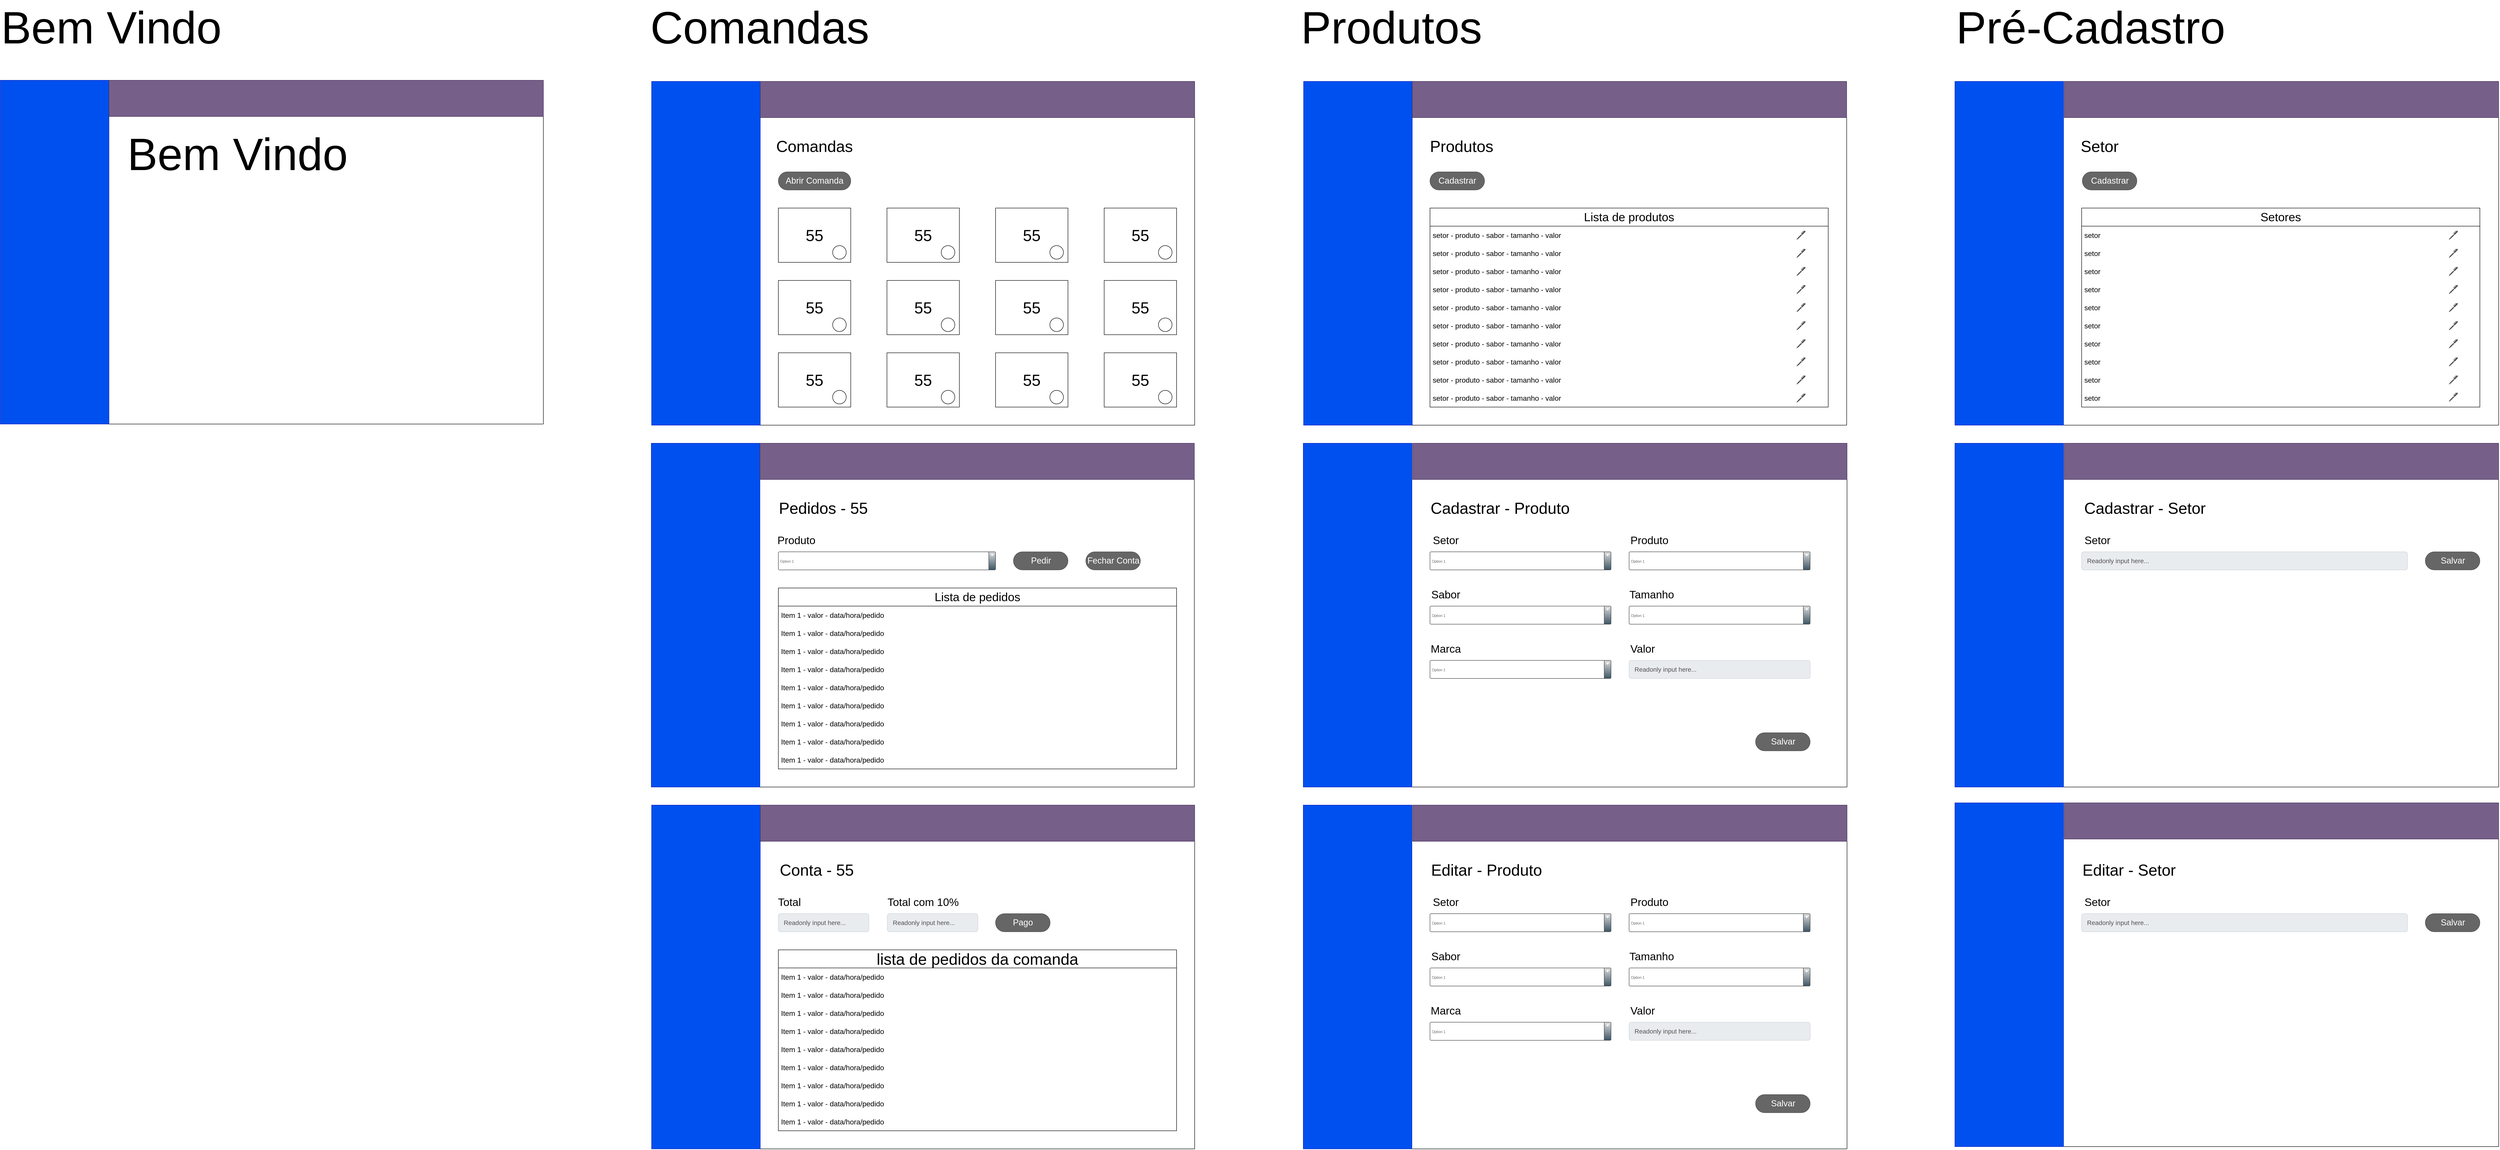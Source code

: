 <mxfile version="24.5.5" type="github">
  <diagram name="Página-1" id="xbZieVm0xrTmN9SILhUu">
    <mxGraphModel dx="8777" dy="3057" grid="1" gridSize="10" guides="1" tooltips="1" connect="1" arrows="1" fold="1" page="0" pageScale="1" pageWidth="827" pageHeight="1169" math="0" shadow="0">
      <root>
        <mxCell id="0" />
        <mxCell id="1" parent="0" />
        <mxCell id="uYwmo2Z151eSSHUktlcx-2" value="" style="rounded=0;whiteSpace=wrap;html=1;fillColor=#0050ef;strokeColor=#001DBC;fontColor=#ffffff;" parent="1" vertex="1">
          <mxGeometry x="-400" y="-120" width="240" height="760" as="geometry" />
        </mxCell>
        <mxCell id="uYwmo2Z151eSSHUktlcx-3" value="" style="rounded=0;whiteSpace=wrap;html=1;fillColor=#76608a;fontColor=#ffffff;strokeColor=#432D57;" parent="1" vertex="1">
          <mxGeometry x="-160" y="-120" width="960" height="80" as="geometry" />
        </mxCell>
        <mxCell id="uYwmo2Z151eSSHUktlcx-4" value="55" style="rounded=0;whiteSpace=wrap;html=1;align=center;fontSize=35;" parent="1" vertex="1">
          <mxGeometry x="-120" y="160" width="160" height="120" as="geometry" />
        </mxCell>
        <mxCell id="uYwmo2Z151eSSHUktlcx-21" value="" style="ellipse;whiteSpace=wrap;html=1;aspect=fixed;" parent="1" vertex="1">
          <mxGeometry y="243" width="30" height="30" as="geometry" />
        </mxCell>
        <mxCell id="uYwmo2Z151eSSHUktlcx-51" value="" style="shape=image;html=1;verticalAlign=top;verticalLabelPosition=bottom;labelBackgroundColor=#ffffff;imageAspect=0;aspect=fixed;image=https://cdn1.iconfinder.com/data/icons/unicons-line-vol-6/24/trash-alt-128.png" parent="1" vertex="1">
          <mxGeometry x="5" y="248" width="20" height="20" as="geometry" />
        </mxCell>
        <mxCell id="uYwmo2Z151eSSHUktlcx-86" value="Comandas" style="text;html=1;align=center;verticalAlign=middle;whiteSpace=wrap;rounded=0;fontSize=35;" parent="1" vertex="1">
          <mxGeometry x="-120" y="8" width="160" height="30" as="geometry" />
        </mxCell>
        <mxCell id="uYwmo2Z151eSSHUktlcx-168" value="" style="endArrow=none;html=1;rounded=0;entryX=1;entryY=1;entryDx=0;entryDy=0;" parent="1" edge="1">
          <mxGeometry width="50" height="50" relative="1" as="geometry">
            <mxPoint x="800" y="640" as="sourcePoint" />
            <mxPoint x="800" y="-40" as="targetPoint" />
          </mxGeometry>
        </mxCell>
        <mxCell id="uYwmo2Z151eSSHUktlcx-169" value="" style="endArrow=none;html=1;rounded=0;entryX=1;entryY=1;entryDx=0;entryDy=0;" parent="1" target="uYwmo2Z151eSSHUktlcx-2" edge="1">
          <mxGeometry width="50" height="50" relative="1" as="geometry">
            <mxPoint x="800" y="640" as="sourcePoint" />
            <mxPoint x="810" y="-30" as="targetPoint" />
          </mxGeometry>
        </mxCell>
        <mxCell id="uYwmo2Z151eSSHUktlcx-172" value="55" style="rounded=0;whiteSpace=wrap;html=1;align=center;fontSize=35;" parent="1" vertex="1">
          <mxGeometry x="120" y="160" width="160" height="120" as="geometry" />
        </mxCell>
        <mxCell id="uYwmo2Z151eSSHUktlcx-174" value="" style="ellipse;whiteSpace=wrap;html=1;aspect=fixed;" parent="1" vertex="1">
          <mxGeometry x="240" y="243" width="30" height="30" as="geometry" />
        </mxCell>
        <mxCell id="uYwmo2Z151eSSHUktlcx-176" value="" style="shape=image;html=1;verticalAlign=top;verticalLabelPosition=bottom;labelBackgroundColor=#ffffff;imageAspect=0;aspect=fixed;image=https://cdn1.iconfinder.com/data/icons/unicons-line-vol-6/24/trash-alt-128.png" parent="1" vertex="1">
          <mxGeometry x="245" y="248" width="20" height="20" as="geometry" />
        </mxCell>
        <mxCell id="uYwmo2Z151eSSHUktlcx-177" value="55" style="rounded=0;whiteSpace=wrap;html=1;align=center;fontSize=35;" parent="1" vertex="1">
          <mxGeometry x="360" y="160" width="160" height="120" as="geometry" />
        </mxCell>
        <mxCell id="uYwmo2Z151eSSHUktlcx-179" value="" style="ellipse;whiteSpace=wrap;html=1;aspect=fixed;" parent="1" vertex="1">
          <mxGeometry x="480" y="243" width="30" height="30" as="geometry" />
        </mxCell>
        <mxCell id="uYwmo2Z151eSSHUktlcx-181" value="" style="shape=image;html=1;verticalAlign=top;verticalLabelPosition=bottom;labelBackgroundColor=#ffffff;imageAspect=0;aspect=fixed;image=https://cdn1.iconfinder.com/data/icons/unicons-line-vol-6/24/trash-alt-128.png" parent="1" vertex="1">
          <mxGeometry x="485" y="248" width="20" height="20" as="geometry" />
        </mxCell>
        <mxCell id="uYwmo2Z151eSSHUktlcx-182" value="55" style="rounded=0;whiteSpace=wrap;html=1;align=center;fontSize=35;" parent="1" vertex="1">
          <mxGeometry x="600" y="160" width="160" height="120" as="geometry" />
        </mxCell>
        <mxCell id="uYwmo2Z151eSSHUktlcx-184" value="" style="ellipse;whiteSpace=wrap;html=1;aspect=fixed;" parent="1" vertex="1">
          <mxGeometry x="720" y="243" width="30" height="30" as="geometry" />
        </mxCell>
        <mxCell id="uYwmo2Z151eSSHUktlcx-186" value="" style="shape=image;html=1;verticalAlign=top;verticalLabelPosition=bottom;labelBackgroundColor=#ffffff;imageAspect=0;aspect=fixed;image=https://cdn1.iconfinder.com/data/icons/unicons-line-vol-6/24/trash-alt-128.png" parent="1" vertex="1">
          <mxGeometry x="725" y="248" width="20" height="20" as="geometry" />
        </mxCell>
        <mxCell id="uYwmo2Z151eSSHUktlcx-187" value="55" style="rounded=0;whiteSpace=wrap;html=1;align=center;fontSize=35;" parent="1" vertex="1">
          <mxGeometry x="-120" y="320" width="160" height="120" as="geometry" />
        </mxCell>
        <mxCell id="uYwmo2Z151eSSHUktlcx-189" value="" style="ellipse;whiteSpace=wrap;html=1;aspect=fixed;" parent="1" vertex="1">
          <mxGeometry y="403" width="30" height="30" as="geometry" />
        </mxCell>
        <mxCell id="uYwmo2Z151eSSHUktlcx-191" value="" style="shape=image;html=1;verticalAlign=top;verticalLabelPosition=bottom;labelBackgroundColor=#ffffff;imageAspect=0;aspect=fixed;image=https://cdn1.iconfinder.com/data/icons/unicons-line-vol-6/24/trash-alt-128.png" parent="1" vertex="1">
          <mxGeometry x="5" y="408" width="20" height="20" as="geometry" />
        </mxCell>
        <mxCell id="uYwmo2Z151eSSHUktlcx-192" value="55" style="rounded=0;whiteSpace=wrap;html=1;align=center;fontSize=35;" parent="1" vertex="1">
          <mxGeometry x="120" y="320" width="160" height="120" as="geometry" />
        </mxCell>
        <mxCell id="uYwmo2Z151eSSHUktlcx-194" value="" style="ellipse;whiteSpace=wrap;html=1;aspect=fixed;" parent="1" vertex="1">
          <mxGeometry x="240" y="403" width="30" height="30" as="geometry" />
        </mxCell>
        <mxCell id="uYwmo2Z151eSSHUktlcx-196" value="" style="shape=image;html=1;verticalAlign=top;verticalLabelPosition=bottom;labelBackgroundColor=#ffffff;imageAspect=0;aspect=fixed;image=https://cdn1.iconfinder.com/data/icons/unicons-line-vol-6/24/trash-alt-128.png" parent="1" vertex="1">
          <mxGeometry x="245" y="408" width="20" height="20" as="geometry" />
        </mxCell>
        <mxCell id="uYwmo2Z151eSSHUktlcx-197" value="55" style="rounded=0;whiteSpace=wrap;html=1;align=center;fontSize=35;" parent="1" vertex="1">
          <mxGeometry x="360" y="320" width="160" height="120" as="geometry" />
        </mxCell>
        <mxCell id="uYwmo2Z151eSSHUktlcx-199" value="" style="ellipse;whiteSpace=wrap;html=1;aspect=fixed;" parent="1" vertex="1">
          <mxGeometry x="480" y="403" width="30" height="30" as="geometry" />
        </mxCell>
        <mxCell id="uYwmo2Z151eSSHUktlcx-201" value="" style="shape=image;html=1;verticalAlign=top;verticalLabelPosition=bottom;labelBackgroundColor=#ffffff;imageAspect=0;aspect=fixed;image=https://cdn1.iconfinder.com/data/icons/unicons-line-vol-6/24/trash-alt-128.png" parent="1" vertex="1">
          <mxGeometry x="485" y="408" width="20" height="20" as="geometry" />
        </mxCell>
        <mxCell id="uYwmo2Z151eSSHUktlcx-202" value="55" style="rounded=0;whiteSpace=wrap;html=1;align=center;fontSize=35;" parent="1" vertex="1">
          <mxGeometry x="600" y="320" width="160" height="120" as="geometry" />
        </mxCell>
        <mxCell id="uYwmo2Z151eSSHUktlcx-204" value="" style="ellipse;whiteSpace=wrap;html=1;aspect=fixed;" parent="1" vertex="1">
          <mxGeometry x="720" y="403" width="30" height="30" as="geometry" />
        </mxCell>
        <mxCell id="uYwmo2Z151eSSHUktlcx-206" value="" style="shape=image;html=1;verticalAlign=top;verticalLabelPosition=bottom;labelBackgroundColor=#ffffff;imageAspect=0;aspect=fixed;image=https://cdn1.iconfinder.com/data/icons/unicons-line-vol-6/24/trash-alt-128.png" parent="1" vertex="1">
          <mxGeometry x="725" y="408" width="20" height="20" as="geometry" />
        </mxCell>
        <mxCell id="uYwmo2Z151eSSHUktlcx-207" value="55" style="rounded=0;whiteSpace=wrap;html=1;align=center;fontSize=35;" parent="1" vertex="1">
          <mxGeometry x="-120" y="480" width="160" height="120" as="geometry" />
        </mxCell>
        <mxCell id="uYwmo2Z151eSSHUktlcx-209" value="" style="ellipse;whiteSpace=wrap;html=1;aspect=fixed;" parent="1" vertex="1">
          <mxGeometry y="563" width="30" height="30" as="geometry" />
        </mxCell>
        <mxCell id="uYwmo2Z151eSSHUktlcx-211" value="" style="shape=image;html=1;verticalAlign=top;verticalLabelPosition=bottom;labelBackgroundColor=#ffffff;imageAspect=0;aspect=fixed;image=https://cdn1.iconfinder.com/data/icons/unicons-line-vol-6/24/trash-alt-128.png" parent="1" vertex="1">
          <mxGeometry x="5" y="568" width="20" height="20" as="geometry" />
        </mxCell>
        <mxCell id="uYwmo2Z151eSSHUktlcx-212" value="55" style="rounded=0;whiteSpace=wrap;html=1;align=center;fontSize=35;" parent="1" vertex="1">
          <mxGeometry x="120" y="480" width="160" height="120" as="geometry" />
        </mxCell>
        <mxCell id="uYwmo2Z151eSSHUktlcx-214" value="" style="ellipse;whiteSpace=wrap;html=1;aspect=fixed;" parent="1" vertex="1">
          <mxGeometry x="240" y="563" width="30" height="30" as="geometry" />
        </mxCell>
        <mxCell id="uYwmo2Z151eSSHUktlcx-216" value="" style="shape=image;html=1;verticalAlign=top;verticalLabelPosition=bottom;labelBackgroundColor=#ffffff;imageAspect=0;aspect=fixed;image=https://cdn1.iconfinder.com/data/icons/unicons-line-vol-6/24/trash-alt-128.png" parent="1" vertex="1">
          <mxGeometry x="245" y="568" width="20" height="20" as="geometry" />
        </mxCell>
        <mxCell id="uYwmo2Z151eSSHUktlcx-217" value="55" style="rounded=0;whiteSpace=wrap;html=1;align=center;fontSize=35;" parent="1" vertex="1">
          <mxGeometry x="360" y="480" width="160" height="120" as="geometry" />
        </mxCell>
        <mxCell id="uYwmo2Z151eSSHUktlcx-219" value="" style="ellipse;whiteSpace=wrap;html=1;aspect=fixed;" parent="1" vertex="1">
          <mxGeometry x="480" y="563" width="30" height="30" as="geometry" />
        </mxCell>
        <mxCell id="uYwmo2Z151eSSHUktlcx-221" value="" style="shape=image;html=1;verticalAlign=top;verticalLabelPosition=bottom;labelBackgroundColor=#ffffff;imageAspect=0;aspect=fixed;image=https://cdn1.iconfinder.com/data/icons/unicons-line-vol-6/24/trash-alt-128.png" parent="1" vertex="1">
          <mxGeometry x="485" y="568" width="20" height="20" as="geometry" />
        </mxCell>
        <mxCell id="uYwmo2Z151eSSHUktlcx-222" value="55" style="rounded=0;whiteSpace=wrap;html=1;align=center;fontSize=35;" parent="1" vertex="1">
          <mxGeometry x="600" y="480" width="160" height="120" as="geometry" />
        </mxCell>
        <mxCell id="uYwmo2Z151eSSHUktlcx-224" value="" style="ellipse;whiteSpace=wrap;html=1;aspect=fixed;" parent="1" vertex="1">
          <mxGeometry x="720" y="563" width="30" height="30" as="geometry" />
        </mxCell>
        <mxCell id="uYwmo2Z151eSSHUktlcx-226" value="" style="shape=image;html=1;verticalAlign=top;verticalLabelPosition=bottom;labelBackgroundColor=#ffffff;imageAspect=0;aspect=fixed;image=https://cdn1.iconfinder.com/data/icons/unicons-line-vol-6/24/trash-alt-128.png" parent="1" vertex="1">
          <mxGeometry x="725" y="568" width="20" height="20" as="geometry" />
        </mxCell>
        <mxCell id="uYwmo2Z151eSSHUktlcx-235" value="" style="rounded=0;whiteSpace=wrap;html=1;fillColor=#0050ef;strokeColor=#001DBC;fontColor=#ffffff;" parent="1" vertex="1">
          <mxGeometry x="-400.77" y="680" width="240" height="760" as="geometry" />
        </mxCell>
        <mxCell id="uYwmo2Z151eSSHUktlcx-236" value="" style="rounded=0;whiteSpace=wrap;html=1;fillColor=#76608a;fontColor=#ffffff;strokeColor=#432D57;" parent="1" vertex="1">
          <mxGeometry x="-160.77" y="680" width="960" height="80" as="geometry" />
        </mxCell>
        <mxCell id="uYwmo2Z151eSSHUktlcx-242" value="Pedidos - 55" style="text;html=1;align=center;verticalAlign=middle;whiteSpace=wrap;rounded=0;fontSize=35;" parent="1" vertex="1">
          <mxGeometry x="-120.77" y="808" width="200.77" height="30" as="geometry" />
        </mxCell>
        <mxCell id="uYwmo2Z151eSSHUktlcx-243" value="" style="endArrow=none;html=1;rounded=0;entryX=1;entryY=1;entryDx=0;entryDy=0;" parent="1" edge="1">
          <mxGeometry width="50" height="50" relative="1" as="geometry">
            <mxPoint x="799.23" y="1440" as="sourcePoint" />
            <mxPoint x="799.23" y="760" as="targetPoint" />
          </mxGeometry>
        </mxCell>
        <mxCell id="uYwmo2Z151eSSHUktlcx-244" value="" style="endArrow=none;html=1;rounded=0;entryX=1;entryY=1;entryDx=0;entryDy=0;" parent="1" target="uYwmo2Z151eSSHUktlcx-235" edge="1">
          <mxGeometry width="50" height="50" relative="1" as="geometry">
            <mxPoint x="799.23" y="1440" as="sourcePoint" />
            <mxPoint x="809.23" y="770" as="targetPoint" />
          </mxGeometry>
        </mxCell>
        <mxCell id="uYwmo2Z151eSSHUktlcx-305" value="&lt;font style=&quot;font-size: 24px;&quot;&gt;Produto&lt;/font&gt;" style="text;html=1;align=center;verticalAlign=middle;whiteSpace=wrap;rounded=0;" parent="1" vertex="1">
          <mxGeometry x="-120" y="880" width="80" height="30" as="geometry" />
        </mxCell>
        <mxCell id="uYwmo2Z151eSSHUktlcx-310" value="&lt;font style=&quot;font-size: 19px;&quot;&gt;Pedir&lt;/font&gt;" style="rounded=1;html=1;shadow=0;dashed=0;whiteSpace=wrap;fontSize=10;fillColor=#666666;align=center;strokeColor=#4D4D4D;fontColor=#ffffff;arcSize=50;" parent="1" vertex="1">
          <mxGeometry x="399.5" y="920" width="120.5" height="40" as="geometry" />
        </mxCell>
        <mxCell id="uYwmo2Z151eSSHUktlcx-311" value="&lt;font style=&quot;font-size: 26px;&quot;&gt;Lista de pedidos&lt;/font&gt;" style="swimlane;fontStyle=0;childLayout=stackLayout;horizontal=1;startSize=40;horizontalStack=0;resizeParent=1;resizeParentMax=0;resizeLast=0;collapsible=1;marginBottom=0;whiteSpace=wrap;html=1;" parent="1" vertex="1">
          <mxGeometry x="-120" y="1000" width="880" height="400" as="geometry" />
        </mxCell>
        <mxCell id="uYwmo2Z151eSSHUktlcx-313" value="&lt;font style=&quot;font-size: 16px;&quot;&gt;Item 1 - valor - data/hora/pedido&lt;/font&gt;" style="text;strokeColor=none;fillColor=none;align=left;verticalAlign=middle;spacingLeft=4;spacingRight=4;overflow=hidden;points=[[0,0.5],[1,0.5]];portConstraint=eastwest;rotatable=0;whiteSpace=wrap;html=1;" parent="uYwmo2Z151eSSHUktlcx-311" vertex="1">
          <mxGeometry y="40" width="880" height="40" as="geometry" />
        </mxCell>
        <mxCell id="uYwmo2Z151eSSHUktlcx-351" value="&lt;font style=&quot;font-size: 16px;&quot;&gt;Item 1 - valor - data/hora/pedido&lt;/font&gt;" style="text;strokeColor=none;fillColor=none;align=left;verticalAlign=middle;spacingLeft=4;spacingRight=4;overflow=hidden;points=[[0,0.5],[1,0.5]];portConstraint=eastwest;rotatable=0;whiteSpace=wrap;html=1;" parent="uYwmo2Z151eSSHUktlcx-311" vertex="1">
          <mxGeometry y="80" width="880" height="40" as="geometry" />
        </mxCell>
        <mxCell id="uYwmo2Z151eSSHUktlcx-353" value="&lt;font style=&quot;font-size: 16px;&quot;&gt;Item 1 - valor - data/hora/pedido&lt;/font&gt;" style="text;strokeColor=none;fillColor=none;align=left;verticalAlign=middle;spacingLeft=4;spacingRight=4;overflow=hidden;points=[[0,0.5],[1,0.5]];portConstraint=eastwest;rotatable=0;whiteSpace=wrap;html=1;" parent="uYwmo2Z151eSSHUktlcx-311" vertex="1">
          <mxGeometry y="120" width="880" height="40" as="geometry" />
        </mxCell>
        <mxCell id="uYwmo2Z151eSSHUktlcx-357" value="&lt;font style=&quot;font-size: 16px;&quot;&gt;Item 1 - valor - data/hora/pedido&lt;/font&gt;" style="text;strokeColor=none;fillColor=none;align=left;verticalAlign=middle;spacingLeft=4;spacingRight=4;overflow=hidden;points=[[0,0.5],[1,0.5]];portConstraint=eastwest;rotatable=0;whiteSpace=wrap;html=1;" parent="uYwmo2Z151eSSHUktlcx-311" vertex="1">
          <mxGeometry y="160" width="880" height="40" as="geometry" />
        </mxCell>
        <mxCell id="uYwmo2Z151eSSHUktlcx-356" value="&lt;font style=&quot;font-size: 16px;&quot;&gt;Item 1 - valor - data/hora/pedido&lt;/font&gt;" style="text;strokeColor=none;fillColor=none;align=left;verticalAlign=middle;spacingLeft=4;spacingRight=4;overflow=hidden;points=[[0,0.5],[1,0.5]];portConstraint=eastwest;rotatable=0;whiteSpace=wrap;html=1;" parent="uYwmo2Z151eSSHUktlcx-311" vertex="1">
          <mxGeometry y="200" width="880" height="40" as="geometry" />
        </mxCell>
        <mxCell id="uYwmo2Z151eSSHUktlcx-355" value="&lt;font style=&quot;font-size: 16px;&quot;&gt;Item 1 - valor - data/hora/pedido&lt;/font&gt;" style="text;strokeColor=none;fillColor=none;align=left;verticalAlign=middle;spacingLeft=4;spacingRight=4;overflow=hidden;points=[[0,0.5],[1,0.5]];portConstraint=eastwest;rotatable=0;whiteSpace=wrap;html=1;" parent="uYwmo2Z151eSSHUktlcx-311" vertex="1">
          <mxGeometry y="240" width="880" height="40" as="geometry" />
        </mxCell>
        <mxCell id="uYwmo2Z151eSSHUktlcx-354" value="&lt;font style=&quot;font-size: 16px;&quot;&gt;Item 1 - valor - data/hora/pedido&lt;/font&gt;" style="text;strokeColor=none;fillColor=none;align=left;verticalAlign=middle;spacingLeft=4;spacingRight=4;overflow=hidden;points=[[0,0.5],[1,0.5]];portConstraint=eastwest;rotatable=0;whiteSpace=wrap;html=1;" parent="uYwmo2Z151eSSHUktlcx-311" vertex="1">
          <mxGeometry y="280" width="880" height="40" as="geometry" />
        </mxCell>
        <mxCell id="uYwmo2Z151eSSHUktlcx-352" value="&lt;font style=&quot;font-size: 16px;&quot;&gt;Item 1 - valor - data/hora/pedido&lt;/font&gt;" style="text;strokeColor=none;fillColor=none;align=left;verticalAlign=middle;spacingLeft=4;spacingRight=4;overflow=hidden;points=[[0,0.5],[1,0.5]];portConstraint=eastwest;rotatable=0;whiteSpace=wrap;html=1;" parent="uYwmo2Z151eSSHUktlcx-311" vertex="1">
          <mxGeometry y="320" width="880" height="40" as="geometry" />
        </mxCell>
        <mxCell id="uYwmo2Z151eSSHUktlcx-350" value="&lt;font style=&quot;font-size: 16px;&quot;&gt;Item 1 - valor - data/hora/pedido&lt;/font&gt;" style="text;strokeColor=none;fillColor=none;align=left;verticalAlign=middle;spacingLeft=4;spacingRight=4;overflow=hidden;points=[[0,0.5],[1,0.5]];portConstraint=eastwest;rotatable=0;whiteSpace=wrap;html=1;" parent="uYwmo2Z151eSSHUktlcx-311" vertex="1">
          <mxGeometry y="360" width="880" height="40" as="geometry" />
        </mxCell>
        <mxCell id="uYwmo2Z151eSSHUktlcx-325" value="Option 1" style="strokeWidth=1;html=1;shadow=0;dashed=0;shape=mxgraph.ios.iComboBox;spacingTop=2;spacingLeft=2;align=left;strokeColor=#444444;fontColor=#666666;buttonText=;fontSize=8;fillColor=#dddddd;fillColor2=#3D5565;sketch=0;whiteSpace=wrap;" parent="1" vertex="1">
          <mxGeometry x="-120" y="920" width="480" height="40" as="geometry" />
        </mxCell>
        <mxCell id="uYwmo2Z151eSSHUktlcx-326" value="&lt;font style=&quot;font-size: 19px;&quot;&gt;Fechar Conta&lt;/font&gt;" style="rounded=1;html=1;shadow=0;dashed=0;whiteSpace=wrap;fontSize=10;fillColor=#666666;align=center;strokeColor=#4D4D4D;fontColor=#ffffff;arcSize=50;" parent="1" vertex="1">
          <mxGeometry x="559.5" y="920" width="120.5" height="40" as="geometry" />
        </mxCell>
        <mxCell id="uYwmo2Z151eSSHUktlcx-327" value="" style="shape=image;html=1;verticalAlign=top;verticalLabelPosition=bottom;labelBackgroundColor=#ffffff;imageAspect=0;aspect=fixed;image=https://cdn1.iconfinder.com/data/icons/unicons-line-vol-6/24/trash-alt-128.png" parent="1" vertex="1">
          <mxGeometry x="730" y="1370" width="20" height="20" as="geometry" />
        </mxCell>
        <mxCell id="uYwmo2Z151eSSHUktlcx-330" value="" style="shape=image;html=1;verticalAlign=top;verticalLabelPosition=bottom;labelBackgroundColor=#ffffff;imageAspect=0;aspect=fixed;image=https://cdn1.iconfinder.com/data/icons/unicons-line-vol-6/24/trash-alt-128.png" parent="1" vertex="1">
          <mxGeometry x="730" y="1330" width="20" height="20" as="geometry" />
        </mxCell>
        <mxCell id="uYwmo2Z151eSSHUktlcx-331" value="" style="shape=image;html=1;verticalAlign=top;verticalLabelPosition=bottom;labelBackgroundColor=#ffffff;imageAspect=0;aspect=fixed;image=https://cdn1.iconfinder.com/data/icons/unicons-line-vol-6/24/trash-alt-128.png" parent="1" vertex="1">
          <mxGeometry x="730" y="1290" width="20" height="20" as="geometry" />
        </mxCell>
        <mxCell id="uYwmo2Z151eSSHUktlcx-332" value="" style="shape=image;html=1;verticalAlign=top;verticalLabelPosition=bottom;labelBackgroundColor=#ffffff;imageAspect=0;aspect=fixed;image=https://cdn1.iconfinder.com/data/icons/unicons-line-vol-6/24/trash-alt-128.png" parent="1" vertex="1">
          <mxGeometry x="730" y="1250" width="20" height="20" as="geometry" />
        </mxCell>
        <mxCell id="uYwmo2Z151eSSHUktlcx-333" value="" style="shape=image;html=1;verticalAlign=top;verticalLabelPosition=bottom;labelBackgroundColor=#ffffff;imageAspect=0;aspect=fixed;image=https://cdn1.iconfinder.com/data/icons/unicons-line-vol-6/24/trash-alt-128.png" parent="1" vertex="1">
          <mxGeometry x="730" y="1210" width="20" height="20" as="geometry" />
        </mxCell>
        <mxCell id="uYwmo2Z151eSSHUktlcx-334" value="" style="shape=image;html=1;verticalAlign=top;verticalLabelPosition=bottom;labelBackgroundColor=#ffffff;imageAspect=0;aspect=fixed;image=https://cdn1.iconfinder.com/data/icons/unicons-line-vol-6/24/trash-alt-128.png" parent="1" vertex="1">
          <mxGeometry x="730" y="1170" width="20" height="20" as="geometry" />
        </mxCell>
        <mxCell id="uYwmo2Z151eSSHUktlcx-335" value="" style="shape=image;html=1;verticalAlign=top;verticalLabelPosition=bottom;labelBackgroundColor=#ffffff;imageAspect=0;aspect=fixed;image=https://cdn1.iconfinder.com/data/icons/unicons-line-vol-6/24/trash-alt-128.png" parent="1" vertex="1">
          <mxGeometry x="730" y="1130" width="20" height="20" as="geometry" />
        </mxCell>
        <mxCell id="uYwmo2Z151eSSHUktlcx-336" value="" style="shape=image;html=1;verticalAlign=top;verticalLabelPosition=bottom;labelBackgroundColor=#ffffff;imageAspect=0;aspect=fixed;image=https://cdn1.iconfinder.com/data/icons/unicons-line-vol-6/24/trash-alt-128.png" parent="1" vertex="1">
          <mxGeometry x="730" y="1090" width="20" height="20" as="geometry" />
        </mxCell>
        <mxCell id="uYwmo2Z151eSSHUktlcx-337" value="" style="shape=image;html=1;verticalAlign=top;verticalLabelPosition=bottom;labelBackgroundColor=#ffffff;imageAspect=0;aspect=fixed;image=https://cdn1.iconfinder.com/data/icons/unicons-line-vol-6/24/trash-alt-128.png" parent="1" vertex="1">
          <mxGeometry x="730" y="1050" width="20" height="20" as="geometry" />
        </mxCell>
        <mxCell id="uYwmo2Z151eSSHUktlcx-358" value="" style="rounded=0;whiteSpace=wrap;html=1;fillColor=#0050ef;strokeColor=#001DBC;fontColor=#ffffff;" parent="1" vertex="1">
          <mxGeometry x="-400" y="1480" width="240" height="760" as="geometry" />
        </mxCell>
        <mxCell id="uYwmo2Z151eSSHUktlcx-359" value="" style="rounded=0;whiteSpace=wrap;html=1;fillColor=#76608a;fontColor=#ffffff;strokeColor=#432D57;" parent="1" vertex="1">
          <mxGeometry x="-160" y="1480" width="960" height="80" as="geometry" />
        </mxCell>
        <mxCell id="uYwmo2Z151eSSHUktlcx-360" value="Conta - 55" style="text;html=1;align=center;verticalAlign=middle;whiteSpace=wrap;rounded=0;fontSize=35;" parent="1" vertex="1">
          <mxGeometry x="-120" y="1608" width="170" height="30" as="geometry" />
        </mxCell>
        <mxCell id="uYwmo2Z151eSSHUktlcx-361" value="" style="endArrow=none;html=1;rounded=0;entryX=1;entryY=1;entryDx=0;entryDy=0;" parent="1" edge="1">
          <mxGeometry width="50" height="50" relative="1" as="geometry">
            <mxPoint x="800" y="2240" as="sourcePoint" />
            <mxPoint x="800" y="1560" as="targetPoint" />
          </mxGeometry>
        </mxCell>
        <mxCell id="uYwmo2Z151eSSHUktlcx-362" value="" style="endArrow=none;html=1;rounded=0;entryX=1;entryY=1;entryDx=0;entryDy=0;" parent="1" target="uYwmo2Z151eSSHUktlcx-358" edge="1">
          <mxGeometry width="50" height="50" relative="1" as="geometry">
            <mxPoint x="800" y="2240" as="sourcePoint" />
            <mxPoint x="810" y="1570" as="targetPoint" />
          </mxGeometry>
        </mxCell>
        <mxCell id="uYwmo2Z151eSSHUktlcx-365" value="lista de pedidos da comanda" style="swimlane;fontStyle=0;childLayout=stackLayout;horizontal=1;startSize=40;horizontalStack=0;resizeParent=1;resizeParentMax=0;resizeLast=0;collapsible=1;marginBottom=0;whiteSpace=wrap;html=1;fontSize=35;" parent="1" vertex="1">
          <mxGeometry x="-120.0" y="1800" width="880" height="400" as="geometry" />
        </mxCell>
        <mxCell id="uYwmo2Z151eSSHUktlcx-366" value="&lt;font style=&quot;font-size: 16px;&quot;&gt;Item 1 - valor - data/hora/pedido&lt;/font&gt;" style="text;strokeColor=none;fillColor=none;align=left;verticalAlign=middle;spacingLeft=4;spacingRight=4;overflow=hidden;points=[[0,0.5],[1,0.5]];portConstraint=eastwest;rotatable=0;whiteSpace=wrap;html=1;" parent="uYwmo2Z151eSSHUktlcx-365" vertex="1">
          <mxGeometry y="40" width="880" height="40" as="geometry" />
        </mxCell>
        <mxCell id="uYwmo2Z151eSSHUktlcx-367" value="&lt;font style=&quot;font-size: 16px;&quot;&gt;Item 1 - valor - data/hora/pedido&lt;/font&gt;" style="text;strokeColor=none;fillColor=none;align=left;verticalAlign=middle;spacingLeft=4;spacingRight=4;overflow=hidden;points=[[0,0.5],[1,0.5]];portConstraint=eastwest;rotatable=0;whiteSpace=wrap;html=1;" parent="uYwmo2Z151eSSHUktlcx-365" vertex="1">
          <mxGeometry y="80" width="880" height="40" as="geometry" />
        </mxCell>
        <mxCell id="uYwmo2Z151eSSHUktlcx-368" value="&lt;font style=&quot;font-size: 16px;&quot;&gt;Item 1 - valor - data/hora/pedido&lt;/font&gt;" style="text;strokeColor=none;fillColor=none;align=left;verticalAlign=middle;spacingLeft=4;spacingRight=4;overflow=hidden;points=[[0,0.5],[1,0.5]];portConstraint=eastwest;rotatable=0;whiteSpace=wrap;html=1;" parent="uYwmo2Z151eSSHUktlcx-365" vertex="1">
          <mxGeometry y="120" width="880" height="40" as="geometry" />
        </mxCell>
        <mxCell id="uYwmo2Z151eSSHUktlcx-369" value="&lt;font style=&quot;font-size: 16px;&quot;&gt;Item 1 - valor - data/hora/pedido&lt;/font&gt;" style="text;strokeColor=none;fillColor=none;align=left;verticalAlign=middle;spacingLeft=4;spacingRight=4;overflow=hidden;points=[[0,0.5],[1,0.5]];portConstraint=eastwest;rotatable=0;whiteSpace=wrap;html=1;" parent="uYwmo2Z151eSSHUktlcx-365" vertex="1">
          <mxGeometry y="160" width="880" height="40" as="geometry" />
        </mxCell>
        <mxCell id="uYwmo2Z151eSSHUktlcx-370" value="&lt;font style=&quot;font-size: 16px;&quot;&gt;Item 1 - valor - data/hora/pedido&lt;/font&gt;" style="text;strokeColor=none;fillColor=none;align=left;verticalAlign=middle;spacingLeft=4;spacingRight=4;overflow=hidden;points=[[0,0.5],[1,0.5]];portConstraint=eastwest;rotatable=0;whiteSpace=wrap;html=1;" parent="uYwmo2Z151eSSHUktlcx-365" vertex="1">
          <mxGeometry y="200" width="880" height="40" as="geometry" />
        </mxCell>
        <mxCell id="uYwmo2Z151eSSHUktlcx-371" value="&lt;font style=&quot;font-size: 16px;&quot;&gt;Item 1 - valor - data/hora/pedido&lt;/font&gt;" style="text;strokeColor=none;fillColor=none;align=left;verticalAlign=middle;spacingLeft=4;spacingRight=4;overflow=hidden;points=[[0,0.5],[1,0.5]];portConstraint=eastwest;rotatable=0;whiteSpace=wrap;html=1;" parent="uYwmo2Z151eSSHUktlcx-365" vertex="1">
          <mxGeometry y="240" width="880" height="40" as="geometry" />
        </mxCell>
        <mxCell id="uYwmo2Z151eSSHUktlcx-372" value="&lt;font style=&quot;font-size: 16px;&quot;&gt;Item 1 - valor - data/hora/pedido&lt;/font&gt;" style="text;strokeColor=none;fillColor=none;align=left;verticalAlign=middle;spacingLeft=4;spacingRight=4;overflow=hidden;points=[[0,0.5],[1,0.5]];portConstraint=eastwest;rotatable=0;whiteSpace=wrap;html=1;" parent="uYwmo2Z151eSSHUktlcx-365" vertex="1">
          <mxGeometry y="280" width="880" height="40" as="geometry" />
        </mxCell>
        <mxCell id="uYwmo2Z151eSSHUktlcx-373" value="&lt;font style=&quot;font-size: 16px;&quot;&gt;Item 1 - valor - data/hora/pedido&lt;/font&gt;" style="text;strokeColor=none;fillColor=none;align=left;verticalAlign=middle;spacingLeft=4;spacingRight=4;overflow=hidden;points=[[0,0.5],[1,0.5]];portConstraint=eastwest;rotatable=0;whiteSpace=wrap;html=1;" parent="uYwmo2Z151eSSHUktlcx-365" vertex="1">
          <mxGeometry y="320" width="880" height="40" as="geometry" />
        </mxCell>
        <mxCell id="uYwmo2Z151eSSHUktlcx-374" value="&lt;font style=&quot;font-size: 16px;&quot;&gt;Item 1 - valor - data/hora/pedido&lt;/font&gt;" style="text;strokeColor=none;fillColor=none;align=left;verticalAlign=middle;spacingLeft=4;spacingRight=4;overflow=hidden;points=[[0,0.5],[1,0.5]];portConstraint=eastwest;rotatable=0;whiteSpace=wrap;html=1;" parent="uYwmo2Z151eSSHUktlcx-365" vertex="1">
          <mxGeometry y="360" width="880" height="40" as="geometry" />
        </mxCell>
        <mxCell id="uYwmo2Z151eSSHUktlcx-377" value="" style="shape=image;html=1;verticalAlign=top;verticalLabelPosition=bottom;labelBackgroundColor=#ffffff;imageAspect=0;aspect=fixed;image=https://cdn1.iconfinder.com/data/icons/unicons-line-vol-6/24/trash-alt-128.png" parent="1" vertex="1">
          <mxGeometry x="730" y="2170" width="20" height="20" as="geometry" />
        </mxCell>
        <mxCell id="uYwmo2Z151eSSHUktlcx-378" value="" style="shape=image;html=1;verticalAlign=top;verticalLabelPosition=bottom;labelBackgroundColor=#ffffff;imageAspect=0;aspect=fixed;image=https://cdn1.iconfinder.com/data/icons/unicons-line-vol-6/24/trash-alt-128.png" parent="1" vertex="1">
          <mxGeometry x="730" y="2130" width="20" height="20" as="geometry" />
        </mxCell>
        <mxCell id="uYwmo2Z151eSSHUktlcx-379" value="" style="shape=image;html=1;verticalAlign=top;verticalLabelPosition=bottom;labelBackgroundColor=#ffffff;imageAspect=0;aspect=fixed;image=https://cdn1.iconfinder.com/data/icons/unicons-line-vol-6/24/trash-alt-128.png" parent="1" vertex="1">
          <mxGeometry x="730" y="2090" width="20" height="20" as="geometry" />
        </mxCell>
        <mxCell id="uYwmo2Z151eSSHUktlcx-380" value="" style="shape=image;html=1;verticalAlign=top;verticalLabelPosition=bottom;labelBackgroundColor=#ffffff;imageAspect=0;aspect=fixed;image=https://cdn1.iconfinder.com/data/icons/unicons-line-vol-6/24/trash-alt-128.png" parent="1" vertex="1">
          <mxGeometry x="730" y="2050" width="20" height="20" as="geometry" />
        </mxCell>
        <mxCell id="uYwmo2Z151eSSHUktlcx-381" value="" style="shape=image;html=1;verticalAlign=top;verticalLabelPosition=bottom;labelBackgroundColor=#ffffff;imageAspect=0;aspect=fixed;image=https://cdn1.iconfinder.com/data/icons/unicons-line-vol-6/24/trash-alt-128.png" parent="1" vertex="1">
          <mxGeometry x="730" y="2010" width="20" height="20" as="geometry" />
        </mxCell>
        <mxCell id="uYwmo2Z151eSSHUktlcx-382" value="" style="shape=image;html=1;verticalAlign=top;verticalLabelPosition=bottom;labelBackgroundColor=#ffffff;imageAspect=0;aspect=fixed;image=https://cdn1.iconfinder.com/data/icons/unicons-line-vol-6/24/trash-alt-128.png" parent="1" vertex="1">
          <mxGeometry x="730" y="1970" width="20" height="20" as="geometry" />
        </mxCell>
        <mxCell id="uYwmo2Z151eSSHUktlcx-383" value="" style="shape=image;html=1;verticalAlign=top;verticalLabelPosition=bottom;labelBackgroundColor=#ffffff;imageAspect=0;aspect=fixed;image=https://cdn1.iconfinder.com/data/icons/unicons-line-vol-6/24/trash-alt-128.png" parent="1" vertex="1">
          <mxGeometry x="730" y="1930" width="20" height="20" as="geometry" />
        </mxCell>
        <mxCell id="uYwmo2Z151eSSHUktlcx-384" value="" style="shape=image;html=1;verticalAlign=top;verticalLabelPosition=bottom;labelBackgroundColor=#ffffff;imageAspect=0;aspect=fixed;image=https://cdn1.iconfinder.com/data/icons/unicons-line-vol-6/24/trash-alt-128.png" parent="1" vertex="1">
          <mxGeometry x="730" y="1890" width="20" height="20" as="geometry" />
        </mxCell>
        <mxCell id="uYwmo2Z151eSSHUktlcx-385" value="" style="shape=image;html=1;verticalAlign=top;verticalLabelPosition=bottom;labelBackgroundColor=#ffffff;imageAspect=0;aspect=fixed;image=https://cdn1.iconfinder.com/data/icons/unicons-line-vol-6/24/trash-alt-128.png" parent="1" vertex="1">
          <mxGeometry x="730" y="1850" width="20" height="20" as="geometry" />
        </mxCell>
        <mxCell id="uYwmo2Z151eSSHUktlcx-387" value="&lt;font style=&quot;font-size: 24px;&quot;&gt;Total&lt;/font&gt;" style="text;html=1;align=center;verticalAlign=middle;whiteSpace=wrap;rounded=0;" parent="1" vertex="1">
          <mxGeometry x="-120.77" y="1680" width="50.77" height="30" as="geometry" />
        </mxCell>
        <mxCell id="uYwmo2Z151eSSHUktlcx-388" value="&lt;font style=&quot;font-size: 19px;&quot;&gt;Pago&lt;/font&gt;" style="rounded=1;html=1;shadow=0;dashed=0;whiteSpace=wrap;fontSize=10;fillColor=#666666;align=center;strokeColor=#4D4D4D;fontColor=#ffffff;arcSize=50;" parent="1" vertex="1">
          <mxGeometry x="360" y="1720" width="120.5" height="40" as="geometry" />
        </mxCell>
        <mxCell id="uYwmo2Z151eSSHUktlcx-391" value="Readonly input here..." style="html=1;shadow=0;dashed=0;shape=mxgraph.bootstrap.rrect;rSize=5;strokeColor=#CED4DA;strokeWidth=1;fillColor=#E9ECEF;fontColor=#505050;whiteSpace=wrap;align=left;verticalAlign=middle;spacingLeft=10;fontSize=14;" parent="1" vertex="1">
          <mxGeometry x="-120" y="1720" width="200" height="40" as="geometry" />
        </mxCell>
        <mxCell id="uYwmo2Z151eSSHUktlcx-392" value="&lt;font style=&quot;font-size: 19px;&quot;&gt;Abrir Comanda&lt;/font&gt;" style="rounded=1;html=1;shadow=0;dashed=0;whiteSpace=wrap;fontSize=10;fillColor=#666666;align=center;strokeColor=#4D4D4D;fontColor=#ffffff;arcSize=50;" parent="1" vertex="1">
          <mxGeometry x="-120" y="80" width="160" height="40" as="geometry" />
        </mxCell>
        <mxCell id="RCpI8ehpxMdoqOLM97no-1" value="&lt;font style=&quot;font-size: 24px;&quot;&gt;Total com 10%&lt;/font&gt;" style="text;html=1;align=center;verticalAlign=middle;whiteSpace=wrap;rounded=0;" vertex="1" parent="1">
          <mxGeometry x="120" y="1680" width="160" height="30" as="geometry" />
        </mxCell>
        <mxCell id="RCpI8ehpxMdoqOLM97no-2" value="Readonly input here..." style="html=1;shadow=0;dashed=0;shape=mxgraph.bootstrap.rrect;rSize=5;strokeColor=#CED4DA;strokeWidth=1;fillColor=#E9ECEF;fontColor=#505050;whiteSpace=wrap;align=left;verticalAlign=middle;spacingLeft=10;fontSize=14;" vertex="1" parent="1">
          <mxGeometry x="120.77" y="1720" width="200" height="40" as="geometry" />
        </mxCell>
        <mxCell id="RCpI8ehpxMdoqOLM97no-3" value="C&lt;span style=&quot;background-color: initial;&quot;&gt;omandas&lt;/span&gt;" style="text;html=1;align=center;verticalAlign=middle;whiteSpace=wrap;rounded=0;fontSize=100;" vertex="1" parent="1">
          <mxGeometry x="-400.77" y="-280" width="480" height="80" as="geometry" />
        </mxCell>
        <mxCell id="RCpI8ehpxMdoqOLM97no-4" value="" style="rounded=0;whiteSpace=wrap;html=1;fillColor=#0050ef;strokeColor=#001DBC;fontColor=#ffffff;" vertex="1" parent="1">
          <mxGeometry x="-1839.23" y="-122.5" width="240" height="760" as="geometry" />
        </mxCell>
        <mxCell id="RCpI8ehpxMdoqOLM97no-5" value="" style="rounded=0;whiteSpace=wrap;html=1;fillColor=#76608a;fontColor=#ffffff;strokeColor=#432D57;" vertex="1" parent="1">
          <mxGeometry x="-1599.23" y="-122.5" width="960" height="80" as="geometry" />
        </mxCell>
        <mxCell id="RCpI8ehpxMdoqOLM97no-10" value="" style="endArrow=none;html=1;rounded=0;entryX=1;entryY=1;entryDx=0;entryDy=0;" edge="1" parent="1">
          <mxGeometry width="50" height="50" relative="1" as="geometry">
            <mxPoint x="-639.23" y="637.5" as="sourcePoint" />
            <mxPoint x="-639.23" y="-42.5" as="targetPoint" />
          </mxGeometry>
        </mxCell>
        <mxCell id="RCpI8ehpxMdoqOLM97no-11" value="" style="endArrow=none;html=1;rounded=0;entryX=1;entryY=1;entryDx=0;entryDy=0;" edge="1" parent="1" target="RCpI8ehpxMdoqOLM97no-4">
          <mxGeometry width="50" height="50" relative="1" as="geometry">
            <mxPoint x="-639.23" y="637.5" as="sourcePoint" />
            <mxPoint x="-629.23" y="-32.5" as="targetPoint" />
          </mxGeometry>
        </mxCell>
        <mxCell id="RCpI8ehpxMdoqOLM97no-46" value="Bem Vindo" style="text;html=1;align=center;verticalAlign=middle;whiteSpace=wrap;rounded=0;fontSize=100;" vertex="1" parent="1">
          <mxGeometry x="-1839.23" y="-280" width="490" height="80" as="geometry" />
        </mxCell>
        <mxCell id="RCpI8ehpxMdoqOLM97no-47" value="" style="rounded=0;whiteSpace=wrap;html=1;fillColor=#0050ef;strokeColor=#001DBC;fontColor=#ffffff;" vertex="1" parent="1">
          <mxGeometry x="1040.77" y="-120" width="240" height="760" as="geometry" />
        </mxCell>
        <mxCell id="RCpI8ehpxMdoqOLM97no-48" value="" style="rounded=0;whiteSpace=wrap;html=1;fillColor=#76608a;fontColor=#ffffff;strokeColor=#432D57;" vertex="1" parent="1">
          <mxGeometry x="1280.77" y="-120" width="960" height="80" as="geometry" />
        </mxCell>
        <mxCell id="RCpI8ehpxMdoqOLM97no-49" value="" style="endArrow=none;html=1;rounded=0;entryX=1;entryY=1;entryDx=0;entryDy=0;" edge="1" parent="1">
          <mxGeometry width="50" height="50" relative="1" as="geometry">
            <mxPoint x="2240.77" y="640" as="sourcePoint" />
            <mxPoint x="2240.77" y="-40" as="targetPoint" />
          </mxGeometry>
        </mxCell>
        <mxCell id="RCpI8ehpxMdoqOLM97no-50" value="" style="endArrow=none;html=1;rounded=0;" edge="1" parent="1">
          <mxGeometry width="50" height="50" relative="1" as="geometry">
            <mxPoint x="2240.77" y="640" as="sourcePoint" />
            <mxPoint x="1280" y="640" as="targetPoint" />
          </mxGeometry>
        </mxCell>
        <mxCell id="RCpI8ehpxMdoqOLM97no-51" value="Produtos" style="text;html=1;align=center;verticalAlign=middle;whiteSpace=wrap;rounded=0;fontSize=100;" vertex="1" parent="1">
          <mxGeometry x="1040" y="-280" width="390" height="80" as="geometry" />
        </mxCell>
        <mxCell id="RCpI8ehpxMdoqOLM97no-54" value="Produtos" style="text;html=1;align=center;verticalAlign=middle;whiteSpace=wrap;rounded=0;fontSize=35;" vertex="1" parent="1">
          <mxGeometry x="1320" y="8" width="140" height="30" as="geometry" />
        </mxCell>
        <mxCell id="RCpI8ehpxMdoqOLM97no-55" value="&lt;font style=&quot;font-size: 26px;&quot;&gt;Lista de produtos&lt;/font&gt;" style="swimlane;fontStyle=0;childLayout=stackLayout;horizontal=1;startSize=40;horizontalStack=0;resizeParent=1;resizeParentMax=0;resizeLast=0;collapsible=1;marginBottom=0;whiteSpace=wrap;html=1;" vertex="1" parent="1">
          <mxGeometry x="1320" y="160" width="880" height="440" as="geometry" />
        </mxCell>
        <mxCell id="RCpI8ehpxMdoqOLM97no-56" value="&lt;span style=&quot;font-size: 16px;&quot;&gt;setor - produto - sabor - tamanho - valor&lt;/span&gt;" style="text;strokeColor=none;fillColor=none;align=left;verticalAlign=middle;spacingLeft=4;spacingRight=4;overflow=hidden;points=[[0,0.5],[1,0.5]];portConstraint=eastwest;rotatable=0;whiteSpace=wrap;html=1;" vertex="1" parent="RCpI8ehpxMdoqOLM97no-55">
          <mxGeometry y="40" width="880" height="40" as="geometry" />
        </mxCell>
        <mxCell id="RCpI8ehpxMdoqOLM97no-57" value="&lt;span style=&quot;font-size: 16px;&quot;&gt;setor - produto - sabor - tamanho - valor&lt;/span&gt;" style="text;strokeColor=none;fillColor=none;align=left;verticalAlign=middle;spacingLeft=4;spacingRight=4;overflow=hidden;points=[[0,0.5],[1,0.5]];portConstraint=eastwest;rotatable=0;whiteSpace=wrap;html=1;" vertex="1" parent="RCpI8ehpxMdoqOLM97no-55">
          <mxGeometry y="80" width="880" height="40" as="geometry" />
        </mxCell>
        <mxCell id="RCpI8ehpxMdoqOLM97no-58" value="&lt;span style=&quot;font-size: 16px;&quot;&gt;setor - produto - sabor - tamanho - valor&lt;/span&gt;" style="text;strokeColor=none;fillColor=none;align=left;verticalAlign=middle;spacingLeft=4;spacingRight=4;overflow=hidden;points=[[0,0.5],[1,0.5]];portConstraint=eastwest;rotatable=0;whiteSpace=wrap;html=1;" vertex="1" parent="RCpI8ehpxMdoqOLM97no-55">
          <mxGeometry y="120" width="880" height="40" as="geometry" />
        </mxCell>
        <mxCell id="RCpI8ehpxMdoqOLM97no-59" value="&lt;span style=&quot;font-size: 16px;&quot;&gt;setor - produto - sabor - tamanho - valor&lt;/span&gt;" style="text;strokeColor=none;fillColor=none;align=left;verticalAlign=middle;spacingLeft=4;spacingRight=4;overflow=hidden;points=[[0,0.5],[1,0.5]];portConstraint=eastwest;rotatable=0;whiteSpace=wrap;html=1;" vertex="1" parent="RCpI8ehpxMdoqOLM97no-55">
          <mxGeometry y="160" width="880" height="40" as="geometry" />
        </mxCell>
        <mxCell id="RCpI8ehpxMdoqOLM97no-60" value="&lt;span style=&quot;font-size: 16px;&quot;&gt;setor - produto - sabor - tamanho - valor&lt;/span&gt;" style="text;strokeColor=none;fillColor=none;align=left;verticalAlign=middle;spacingLeft=4;spacingRight=4;overflow=hidden;points=[[0,0.5],[1,0.5]];portConstraint=eastwest;rotatable=0;whiteSpace=wrap;html=1;" vertex="1" parent="RCpI8ehpxMdoqOLM97no-55">
          <mxGeometry y="200" width="880" height="40" as="geometry" />
        </mxCell>
        <mxCell id="RCpI8ehpxMdoqOLM97no-61" value="&lt;span style=&quot;font-size: 16px;&quot;&gt;setor - produto - sabor - tamanho - valor&lt;/span&gt;" style="text;strokeColor=none;fillColor=none;align=left;verticalAlign=middle;spacingLeft=4;spacingRight=4;overflow=hidden;points=[[0,0.5],[1,0.5]];portConstraint=eastwest;rotatable=0;whiteSpace=wrap;html=1;" vertex="1" parent="RCpI8ehpxMdoqOLM97no-55">
          <mxGeometry y="240" width="880" height="40" as="geometry" />
        </mxCell>
        <mxCell id="RCpI8ehpxMdoqOLM97no-62" value="&lt;span style=&quot;font-size: 16px;&quot;&gt;setor - produto - sabor - tamanho - valor&lt;/span&gt;" style="text;strokeColor=none;fillColor=none;align=left;verticalAlign=middle;spacingLeft=4;spacingRight=4;overflow=hidden;points=[[0,0.5],[1,0.5]];portConstraint=eastwest;rotatable=0;whiteSpace=wrap;html=1;" vertex="1" parent="RCpI8ehpxMdoqOLM97no-55">
          <mxGeometry y="280" width="880" height="40" as="geometry" />
        </mxCell>
        <mxCell id="RCpI8ehpxMdoqOLM97no-63" value="&lt;span style=&quot;font-size: 16px;&quot;&gt;setor - produto - sabor - tamanho - valor&lt;/span&gt;" style="text;strokeColor=none;fillColor=none;align=left;verticalAlign=middle;spacingLeft=4;spacingRight=4;overflow=hidden;points=[[0,0.5],[1,0.5]];portConstraint=eastwest;rotatable=0;whiteSpace=wrap;html=1;" vertex="1" parent="RCpI8ehpxMdoqOLM97no-55">
          <mxGeometry y="320" width="880" height="40" as="geometry" />
        </mxCell>
        <mxCell id="RCpI8ehpxMdoqOLM97no-64" value="&lt;span style=&quot;font-size: 16px;&quot;&gt;setor - produto - sabor - tamanho - valor&lt;/span&gt;" style="text;strokeColor=none;fillColor=none;align=left;verticalAlign=middle;spacingLeft=4;spacingRight=4;overflow=hidden;points=[[0,0.5],[1,0.5]];portConstraint=eastwest;rotatable=0;whiteSpace=wrap;html=1;" vertex="1" parent="RCpI8ehpxMdoqOLM97no-55">
          <mxGeometry y="360" width="880" height="40" as="geometry" />
        </mxCell>
        <mxCell id="RCpI8ehpxMdoqOLM97no-74" value="&lt;span style=&quot;font-size: 16px;&quot;&gt;setor - produto - sabor - tamanho - valor&lt;/span&gt;" style="text;strokeColor=none;fillColor=none;align=left;verticalAlign=middle;spacingLeft=4;spacingRight=4;overflow=hidden;points=[[0,0.5],[1,0.5]];portConstraint=eastwest;rotatable=0;whiteSpace=wrap;html=1;" vertex="1" parent="RCpI8ehpxMdoqOLM97no-55">
          <mxGeometry y="400" width="880" height="40" as="geometry" />
        </mxCell>
        <mxCell id="RCpI8ehpxMdoqOLM97no-65" value="" style="shape=image;html=1;verticalAlign=top;verticalLabelPosition=bottom;labelBackgroundColor=#ffffff;imageAspect=0;aspect=fixed;image=https://cdn1.iconfinder.com/data/icons/unicons-line-vol-6/24/trash-alt-128.png" vertex="1" parent="1">
          <mxGeometry x="2170" y="530" width="20" height="20" as="geometry" />
        </mxCell>
        <mxCell id="RCpI8ehpxMdoqOLM97no-66" value="" style="shape=image;html=1;verticalAlign=top;verticalLabelPosition=bottom;labelBackgroundColor=#ffffff;imageAspect=0;aspect=fixed;image=https://cdn1.iconfinder.com/data/icons/unicons-line-vol-6/24/trash-alt-128.png" vertex="1" parent="1">
          <mxGeometry x="2170" y="490" width="20" height="20" as="geometry" />
        </mxCell>
        <mxCell id="RCpI8ehpxMdoqOLM97no-67" value="" style="shape=image;html=1;verticalAlign=top;verticalLabelPosition=bottom;labelBackgroundColor=#ffffff;imageAspect=0;aspect=fixed;image=https://cdn1.iconfinder.com/data/icons/unicons-line-vol-6/24/trash-alt-128.png" vertex="1" parent="1">
          <mxGeometry x="2170" y="450" width="20" height="20" as="geometry" />
        </mxCell>
        <mxCell id="RCpI8ehpxMdoqOLM97no-68" value="" style="shape=image;html=1;verticalAlign=top;verticalLabelPosition=bottom;labelBackgroundColor=#ffffff;imageAspect=0;aspect=fixed;image=https://cdn1.iconfinder.com/data/icons/unicons-line-vol-6/24/trash-alt-128.png" vertex="1" parent="1">
          <mxGeometry x="2170" y="410" width="20" height="20" as="geometry" />
        </mxCell>
        <mxCell id="RCpI8ehpxMdoqOLM97no-69" value="" style="shape=image;html=1;verticalAlign=top;verticalLabelPosition=bottom;labelBackgroundColor=#ffffff;imageAspect=0;aspect=fixed;image=https://cdn1.iconfinder.com/data/icons/unicons-line-vol-6/24/trash-alt-128.png" vertex="1" parent="1">
          <mxGeometry x="2170" y="370" width="20" height="20" as="geometry" />
        </mxCell>
        <mxCell id="RCpI8ehpxMdoqOLM97no-70" value="" style="shape=image;html=1;verticalAlign=top;verticalLabelPosition=bottom;labelBackgroundColor=#ffffff;imageAspect=0;aspect=fixed;image=https://cdn1.iconfinder.com/data/icons/unicons-line-vol-6/24/trash-alt-128.png" vertex="1" parent="1">
          <mxGeometry x="2170" y="330" width="20" height="20" as="geometry" />
        </mxCell>
        <mxCell id="RCpI8ehpxMdoqOLM97no-71" value="" style="shape=image;html=1;verticalAlign=top;verticalLabelPosition=bottom;labelBackgroundColor=#ffffff;imageAspect=0;aspect=fixed;image=https://cdn1.iconfinder.com/data/icons/unicons-line-vol-6/24/trash-alt-128.png" vertex="1" parent="1">
          <mxGeometry x="2170" y="290" width="20" height="20" as="geometry" />
        </mxCell>
        <mxCell id="RCpI8ehpxMdoqOLM97no-72" value="" style="shape=image;html=1;verticalAlign=top;verticalLabelPosition=bottom;labelBackgroundColor=#ffffff;imageAspect=0;aspect=fixed;image=https://cdn1.iconfinder.com/data/icons/unicons-line-vol-6/24/trash-alt-128.png" vertex="1" parent="1">
          <mxGeometry x="2170" y="250" width="20" height="20" as="geometry" />
        </mxCell>
        <mxCell id="RCpI8ehpxMdoqOLM97no-73" value="" style="shape=image;html=1;verticalAlign=top;verticalLabelPosition=bottom;labelBackgroundColor=#ffffff;imageAspect=0;aspect=fixed;image=https://cdn1.iconfinder.com/data/icons/unicons-line-vol-6/24/trash-alt-128.png" vertex="1" parent="1">
          <mxGeometry x="2170" y="210" width="20" height="20" as="geometry" />
        </mxCell>
        <mxCell id="RCpI8ehpxMdoqOLM97no-78" value="" style="shape=image;html=1;verticalAlign=top;verticalLabelPosition=bottom;labelBackgroundColor=#ffffff;imageAspect=0;aspect=fixed;image=https://cdn1.iconfinder.com/data/icons/unicons-line-vol-6/24/trash-alt-128.png" vertex="1" parent="1">
          <mxGeometry x="2170" y="570" width="20" height="20" as="geometry" />
        </mxCell>
        <mxCell id="RCpI8ehpxMdoqOLM97no-81" value="" style="sketch=0;pointerEvents=1;shadow=0;dashed=0;html=1;strokeColor=none;fillColor=#505050;labelPosition=center;verticalLabelPosition=bottom;verticalAlign=top;outlineConnect=0;align=center;shape=mxgraph.office.concepts.writing_pen;" vertex="1" parent="1">
          <mxGeometry x="2130" y="210" width="20" height="20" as="geometry" />
        </mxCell>
        <mxCell id="RCpI8ehpxMdoqOLM97no-82" value="" style="sketch=0;pointerEvents=1;shadow=0;dashed=0;html=1;strokeColor=none;fillColor=#505050;labelPosition=center;verticalLabelPosition=bottom;verticalAlign=top;outlineConnect=0;align=center;shape=mxgraph.office.concepts.writing_pen;" vertex="1" parent="1">
          <mxGeometry x="2130" y="250" width="20" height="20" as="geometry" />
        </mxCell>
        <mxCell id="RCpI8ehpxMdoqOLM97no-83" value="" style="sketch=0;pointerEvents=1;shadow=0;dashed=0;html=1;strokeColor=none;fillColor=#505050;labelPosition=center;verticalLabelPosition=bottom;verticalAlign=top;outlineConnect=0;align=center;shape=mxgraph.office.concepts.writing_pen;" vertex="1" parent="1">
          <mxGeometry x="2130" y="290" width="20" height="20" as="geometry" />
        </mxCell>
        <mxCell id="RCpI8ehpxMdoqOLM97no-84" value="" style="sketch=0;pointerEvents=1;shadow=0;dashed=0;html=1;strokeColor=none;fillColor=#505050;labelPosition=center;verticalLabelPosition=bottom;verticalAlign=top;outlineConnect=0;align=center;shape=mxgraph.office.concepts.writing_pen;" vertex="1" parent="1">
          <mxGeometry x="2130" y="330" width="20" height="20" as="geometry" />
        </mxCell>
        <mxCell id="RCpI8ehpxMdoqOLM97no-85" value="" style="sketch=0;pointerEvents=1;shadow=0;dashed=0;html=1;strokeColor=none;fillColor=#505050;labelPosition=center;verticalLabelPosition=bottom;verticalAlign=top;outlineConnect=0;align=center;shape=mxgraph.office.concepts.writing_pen;" vertex="1" parent="1">
          <mxGeometry x="2130" y="370" width="20" height="20" as="geometry" />
        </mxCell>
        <mxCell id="RCpI8ehpxMdoqOLM97no-86" value="" style="sketch=0;pointerEvents=1;shadow=0;dashed=0;html=1;strokeColor=none;fillColor=#505050;labelPosition=center;verticalLabelPosition=bottom;verticalAlign=top;outlineConnect=0;align=center;shape=mxgraph.office.concepts.writing_pen;" vertex="1" parent="1">
          <mxGeometry x="2130" y="410" width="20" height="20" as="geometry" />
        </mxCell>
        <mxCell id="RCpI8ehpxMdoqOLM97no-87" value="" style="sketch=0;pointerEvents=1;shadow=0;dashed=0;html=1;strokeColor=none;fillColor=#505050;labelPosition=center;verticalLabelPosition=bottom;verticalAlign=top;outlineConnect=0;align=center;shape=mxgraph.office.concepts.writing_pen;" vertex="1" parent="1">
          <mxGeometry x="2130" y="450" width="20" height="20" as="geometry" />
        </mxCell>
        <mxCell id="RCpI8ehpxMdoqOLM97no-88" value="" style="sketch=0;pointerEvents=1;shadow=0;dashed=0;html=1;strokeColor=none;fillColor=#505050;labelPosition=center;verticalLabelPosition=bottom;verticalAlign=top;outlineConnect=0;align=center;shape=mxgraph.office.concepts.writing_pen;" vertex="1" parent="1">
          <mxGeometry x="2130" y="490" width="20" height="20" as="geometry" />
        </mxCell>
        <mxCell id="RCpI8ehpxMdoqOLM97no-89" value="" style="sketch=0;pointerEvents=1;shadow=0;dashed=0;html=1;strokeColor=none;fillColor=#505050;labelPosition=center;verticalLabelPosition=bottom;verticalAlign=top;outlineConnect=0;align=center;shape=mxgraph.office.concepts.writing_pen;" vertex="1" parent="1">
          <mxGeometry x="2130" y="530" width="20" height="20" as="geometry" />
        </mxCell>
        <mxCell id="RCpI8ehpxMdoqOLM97no-90" value="" style="sketch=0;pointerEvents=1;shadow=0;dashed=0;html=1;strokeColor=none;fillColor=#505050;labelPosition=center;verticalLabelPosition=bottom;verticalAlign=top;outlineConnect=0;align=center;shape=mxgraph.office.concepts.writing_pen;" vertex="1" parent="1">
          <mxGeometry x="2130" y="570" width="20" height="20" as="geometry" />
        </mxCell>
        <mxCell id="RCpI8ehpxMdoqOLM97no-133" value="" style="rounded=0;whiteSpace=wrap;html=1;fillColor=#76608a;fontColor=#ffffff;strokeColor=#432D57;" vertex="1" parent="1">
          <mxGeometry x="1281.54" y="680" width="960" height="80" as="geometry" />
        </mxCell>
        <mxCell id="RCpI8ehpxMdoqOLM97no-134" value="" style="endArrow=none;html=1;rounded=0;entryX=1;entryY=1;entryDx=0;entryDy=0;" edge="1" parent="1">
          <mxGeometry width="50" height="50" relative="1" as="geometry">
            <mxPoint x="2241.54" y="1440" as="sourcePoint" />
            <mxPoint x="2241.54" y="760" as="targetPoint" />
          </mxGeometry>
        </mxCell>
        <mxCell id="RCpI8ehpxMdoqOLM97no-135" value="" style="endArrow=none;html=1;rounded=0;" edge="1" parent="1">
          <mxGeometry width="50" height="50" relative="1" as="geometry">
            <mxPoint x="1630" y="1440" as="sourcePoint" />
            <mxPoint x="1280.77" y="1440" as="targetPoint" />
          </mxGeometry>
        </mxCell>
        <mxCell id="RCpI8ehpxMdoqOLM97no-136" value="Cadastrar - Produto" style="text;html=1;align=center;verticalAlign=middle;whiteSpace=wrap;rounded=0;fontSize=35;" vertex="1" parent="1">
          <mxGeometry x="1320" y="808" width="310" height="30" as="geometry" />
        </mxCell>
        <mxCell id="RCpI8ehpxMdoqOLM97no-174" value="" style="rounded=0;whiteSpace=wrap;html=1;fillColor=#0050ef;strokeColor=#001DBC;fontColor=#ffffff;" vertex="1" parent="1">
          <mxGeometry x="1040" y="680" width="240" height="760" as="geometry" />
        </mxCell>
        <mxCell id="RCpI8ehpxMdoqOLM97no-175" value="&lt;span style=&quot;font-size: 24px;&quot;&gt;Setor&lt;/span&gt;" style="text;html=1;align=center;verticalAlign=middle;whiteSpace=wrap;rounded=0;" vertex="1" parent="1">
          <mxGeometry x="1320" y="880" width="70" height="30" as="geometry" />
        </mxCell>
        <mxCell id="RCpI8ehpxMdoqOLM97no-176" value="Option 1" style="strokeWidth=1;html=1;shadow=0;dashed=0;shape=mxgraph.ios.iComboBox;spacingTop=2;spacingLeft=2;align=left;strokeColor=#444444;fontColor=#666666;buttonText=;fontSize=8;fillColor=#dddddd;fillColor2=#3D5565;sketch=0;whiteSpace=wrap;" vertex="1" parent="1">
          <mxGeometry x="1320" y="920" width="400" height="40" as="geometry" />
        </mxCell>
        <mxCell id="RCpI8ehpxMdoqOLM97no-177" value="&lt;span style=&quot;font-size: 24px;&quot;&gt;Produto&lt;/span&gt;" style="text;html=1;align=center;verticalAlign=middle;whiteSpace=wrap;rounded=0;" vertex="1" parent="1">
          <mxGeometry x="1760" y="880" width="90" height="30" as="geometry" />
        </mxCell>
        <mxCell id="RCpI8ehpxMdoqOLM97no-178" value="&lt;span style=&quot;font-size: 24px;&quot;&gt;Sabor&lt;/span&gt;" style="text;html=1;align=center;verticalAlign=middle;whiteSpace=wrap;rounded=0;" vertex="1" parent="1">
          <mxGeometry x="1320" y="1000" width="70" height="30" as="geometry" />
        </mxCell>
        <mxCell id="RCpI8ehpxMdoqOLM97no-179" value="&lt;span style=&quot;font-size: 24px;&quot;&gt;Tamanho&lt;/span&gt;" style="text;html=1;align=center;verticalAlign=middle;whiteSpace=wrap;rounded=0;" vertex="1" parent="1">
          <mxGeometry x="1760" y="1000" width="100" height="30" as="geometry" />
        </mxCell>
        <mxCell id="RCpI8ehpxMdoqOLM97no-180" value="&lt;span style=&quot;font-size: 24px;&quot;&gt;Valor&lt;/span&gt;" style="text;html=1;align=center;verticalAlign=middle;whiteSpace=wrap;rounded=0;" vertex="1" parent="1">
          <mxGeometry x="1760" y="1120" width="60" height="30" as="geometry" />
        </mxCell>
        <mxCell id="RCpI8ehpxMdoqOLM97no-181" value="Option 1" style="strokeWidth=1;html=1;shadow=0;dashed=0;shape=mxgraph.ios.iComboBox;spacingTop=2;spacingLeft=2;align=left;strokeColor=#444444;fontColor=#666666;buttonText=;fontSize=8;fillColor=#dddddd;fillColor2=#3D5565;sketch=0;whiteSpace=wrap;" vertex="1" parent="1">
          <mxGeometry x="1760" y="920" width="400" height="40" as="geometry" />
        </mxCell>
        <mxCell id="RCpI8ehpxMdoqOLM97no-183" value="" style="endArrow=none;html=1;rounded=0;" edge="1" parent="1">
          <mxGeometry width="50" height="50" relative="1" as="geometry">
            <mxPoint x="2241.54" y="1440" as="sourcePoint" />
            <mxPoint x="1630" y="1440" as="targetPoint" />
          </mxGeometry>
        </mxCell>
        <mxCell id="RCpI8ehpxMdoqOLM97no-182" value="Option 1" style="strokeWidth=1;html=1;shadow=0;dashed=0;shape=mxgraph.ios.iComboBox;spacingTop=2;spacingLeft=2;align=left;strokeColor=#444444;fontColor=#666666;buttonText=;fontSize=8;fillColor=#dddddd;fillColor2=#3D5565;sketch=0;whiteSpace=wrap;" vertex="1" parent="1">
          <mxGeometry x="1320" y="1040" width="400" height="40" as="geometry" />
        </mxCell>
        <mxCell id="RCpI8ehpxMdoqOLM97no-184" value="Option 1" style="strokeWidth=1;html=1;shadow=0;dashed=0;shape=mxgraph.ios.iComboBox;spacingTop=2;spacingLeft=2;align=left;strokeColor=#444444;fontColor=#666666;buttonText=;fontSize=8;fillColor=#dddddd;fillColor2=#3D5565;sketch=0;whiteSpace=wrap;" vertex="1" parent="1">
          <mxGeometry x="1760" y="1040" width="400" height="40" as="geometry" />
        </mxCell>
        <mxCell id="RCpI8ehpxMdoqOLM97no-186" value="Readonly input here..." style="html=1;shadow=0;dashed=0;shape=mxgraph.bootstrap.rrect;rSize=5;strokeColor=#CED4DA;strokeWidth=1;fillColor=#E9ECEF;fontColor=#505050;whiteSpace=wrap;align=left;verticalAlign=middle;spacingLeft=10;fontSize=14;" vertex="1" parent="1">
          <mxGeometry x="1760" y="1160" width="400" height="40" as="geometry" />
        </mxCell>
        <mxCell id="RCpI8ehpxMdoqOLM97no-187" value="&lt;font style=&quot;font-size: 19px;&quot;&gt;Salvar&lt;/font&gt;" style="rounded=1;html=1;shadow=0;dashed=0;whiteSpace=wrap;fontSize=10;fillColor=#666666;align=center;strokeColor=#4D4D4D;fontColor=#ffffff;arcSize=50;" vertex="1" parent="1">
          <mxGeometry x="2039.5" y="1320" width="120.5" height="40" as="geometry" />
        </mxCell>
        <mxCell id="RCpI8ehpxMdoqOLM97no-188" value="" style="rounded=0;whiteSpace=wrap;html=1;fillColor=#76608a;fontColor=#ffffff;strokeColor=#432D57;" vertex="1" parent="1">
          <mxGeometry x="1281.54" y="1480" width="960" height="80" as="geometry" />
        </mxCell>
        <mxCell id="RCpI8ehpxMdoqOLM97no-189" value="" style="endArrow=none;html=1;rounded=0;entryX=1;entryY=1;entryDx=0;entryDy=0;" edge="1" parent="1">
          <mxGeometry width="50" height="50" relative="1" as="geometry">
            <mxPoint x="2241.54" y="2240" as="sourcePoint" />
            <mxPoint x="2241.54" y="1560" as="targetPoint" />
          </mxGeometry>
        </mxCell>
        <mxCell id="RCpI8ehpxMdoqOLM97no-190" value="" style="endArrow=none;html=1;rounded=0;" edge="1" parent="1">
          <mxGeometry width="50" height="50" relative="1" as="geometry">
            <mxPoint x="1630" y="2240" as="sourcePoint" />
            <mxPoint x="1280.77" y="2240" as="targetPoint" />
          </mxGeometry>
        </mxCell>
        <mxCell id="RCpI8ehpxMdoqOLM97no-191" value="Editar - Produto" style="text;html=1;align=center;verticalAlign=middle;whiteSpace=wrap;rounded=0;fontSize=35;" vertex="1" parent="1">
          <mxGeometry x="1320" y="1608" width="250" height="30" as="geometry" />
        </mxCell>
        <mxCell id="RCpI8ehpxMdoqOLM97no-192" value="" style="rounded=0;whiteSpace=wrap;html=1;fillColor=#0050ef;strokeColor=#001DBC;fontColor=#ffffff;" vertex="1" parent="1">
          <mxGeometry x="1040" y="1480" width="240" height="760" as="geometry" />
        </mxCell>
        <mxCell id="RCpI8ehpxMdoqOLM97no-193" value="&lt;span style=&quot;font-size: 24px;&quot;&gt;Setor&lt;/span&gt;" style="text;html=1;align=center;verticalAlign=middle;whiteSpace=wrap;rounded=0;" vertex="1" parent="1">
          <mxGeometry x="1320" y="1680" width="70" height="30" as="geometry" />
        </mxCell>
        <mxCell id="RCpI8ehpxMdoqOLM97no-194" value="Option 1" style="strokeWidth=1;html=1;shadow=0;dashed=0;shape=mxgraph.ios.iComboBox;spacingTop=2;spacingLeft=2;align=left;strokeColor=#444444;fontColor=#666666;buttonText=;fontSize=8;fillColor=#dddddd;fillColor2=#3D5565;sketch=0;whiteSpace=wrap;" vertex="1" parent="1">
          <mxGeometry x="1320" y="1720" width="400" height="40" as="geometry" />
        </mxCell>
        <mxCell id="RCpI8ehpxMdoqOLM97no-195" value="&lt;span style=&quot;font-size: 24px;&quot;&gt;Produto&lt;/span&gt;" style="text;html=1;align=center;verticalAlign=middle;whiteSpace=wrap;rounded=0;" vertex="1" parent="1">
          <mxGeometry x="1760" y="1680" width="90" height="30" as="geometry" />
        </mxCell>
        <mxCell id="RCpI8ehpxMdoqOLM97no-196" value="&lt;span style=&quot;font-size: 24px;&quot;&gt;Sabor&lt;/span&gt;" style="text;html=1;align=center;verticalAlign=middle;whiteSpace=wrap;rounded=0;" vertex="1" parent="1">
          <mxGeometry x="1320" y="1800" width="70" height="30" as="geometry" />
        </mxCell>
        <mxCell id="RCpI8ehpxMdoqOLM97no-197" value="&lt;span style=&quot;font-size: 24px;&quot;&gt;Tamanho&lt;/span&gt;" style="text;html=1;align=center;verticalAlign=middle;whiteSpace=wrap;rounded=0;" vertex="1" parent="1">
          <mxGeometry x="1760" y="1800" width="100" height="30" as="geometry" />
        </mxCell>
        <mxCell id="RCpI8ehpxMdoqOLM97no-199" value="Option 1" style="strokeWidth=1;html=1;shadow=0;dashed=0;shape=mxgraph.ios.iComboBox;spacingTop=2;spacingLeft=2;align=left;strokeColor=#444444;fontColor=#666666;buttonText=;fontSize=8;fillColor=#dddddd;fillColor2=#3D5565;sketch=0;whiteSpace=wrap;" vertex="1" parent="1">
          <mxGeometry x="1760" y="1720" width="400" height="40" as="geometry" />
        </mxCell>
        <mxCell id="RCpI8ehpxMdoqOLM97no-200" value="" style="endArrow=none;html=1;rounded=0;" edge="1" parent="1">
          <mxGeometry width="50" height="50" relative="1" as="geometry">
            <mxPoint x="2241.54" y="2240" as="sourcePoint" />
            <mxPoint x="1630" y="2240" as="targetPoint" />
          </mxGeometry>
        </mxCell>
        <mxCell id="RCpI8ehpxMdoqOLM97no-201" value="Option 1" style="strokeWidth=1;html=1;shadow=0;dashed=0;shape=mxgraph.ios.iComboBox;spacingTop=2;spacingLeft=2;align=left;strokeColor=#444444;fontColor=#666666;buttonText=;fontSize=8;fillColor=#dddddd;fillColor2=#3D5565;sketch=0;whiteSpace=wrap;" vertex="1" parent="1">
          <mxGeometry x="1320" y="1840" width="400" height="40" as="geometry" />
        </mxCell>
        <mxCell id="RCpI8ehpxMdoqOLM97no-202" value="Option 1" style="strokeWidth=1;html=1;shadow=0;dashed=0;shape=mxgraph.ios.iComboBox;spacingTop=2;spacingLeft=2;align=left;strokeColor=#444444;fontColor=#666666;buttonText=;fontSize=8;fillColor=#dddddd;fillColor2=#3D5565;sketch=0;whiteSpace=wrap;" vertex="1" parent="1">
          <mxGeometry x="1760" y="1840" width="400" height="40" as="geometry" />
        </mxCell>
        <mxCell id="RCpI8ehpxMdoqOLM97no-205" value="" style="rounded=0;whiteSpace=wrap;html=1;fillColor=#76608a;fontColor=#ffffff;strokeColor=#432D57;" vertex="1" parent="1">
          <mxGeometry x="2721.54" y="-120" width="960" height="80" as="geometry" />
        </mxCell>
        <mxCell id="RCpI8ehpxMdoqOLM97no-206" value="" style="endArrow=none;html=1;rounded=0;entryX=1;entryY=1;entryDx=0;entryDy=0;" edge="1" parent="1">
          <mxGeometry width="50" height="50" relative="1" as="geometry">
            <mxPoint x="3681.54" y="640" as="sourcePoint" />
            <mxPoint x="3681.54" y="-40" as="targetPoint" />
          </mxGeometry>
        </mxCell>
        <mxCell id="RCpI8ehpxMdoqOLM97no-207" value="" style="endArrow=none;html=1;rounded=0;" edge="1" parent="1">
          <mxGeometry width="50" height="50" relative="1" as="geometry">
            <mxPoint x="3070" y="640" as="sourcePoint" />
            <mxPoint x="2720.77" y="640" as="targetPoint" />
          </mxGeometry>
        </mxCell>
        <mxCell id="RCpI8ehpxMdoqOLM97no-208" value="Setor" style="text;html=1;align=center;verticalAlign=middle;whiteSpace=wrap;rounded=0;fontSize=35;" vertex="1" parent="1">
          <mxGeometry x="2760" y="8" width="80" height="30" as="geometry" />
        </mxCell>
        <mxCell id="RCpI8ehpxMdoqOLM97no-209" value="" style="rounded=0;whiteSpace=wrap;html=1;fillColor=#0050ef;strokeColor=#001DBC;fontColor=#ffffff;" vertex="1" parent="1">
          <mxGeometry x="2480" y="-120" width="240" height="760" as="geometry" />
        </mxCell>
        <mxCell id="RCpI8ehpxMdoqOLM97no-217" value="" style="endArrow=none;html=1;rounded=0;" edge="1" parent="1">
          <mxGeometry width="50" height="50" relative="1" as="geometry">
            <mxPoint x="3681.54" y="640" as="sourcePoint" />
            <mxPoint x="3070" y="640" as="targetPoint" />
          </mxGeometry>
        </mxCell>
        <mxCell id="RCpI8ehpxMdoqOLM97no-222" value="Pré-Cadastro" style="text;html=1;align=center;verticalAlign=middle;whiteSpace=wrap;rounded=0;fontSize=100;" vertex="1" parent="1">
          <mxGeometry x="2480" y="-280" width="600" height="80" as="geometry" />
        </mxCell>
        <mxCell id="RCpI8ehpxMdoqOLM97no-223" value="" style="rounded=0;whiteSpace=wrap;html=1;fillColor=#76608a;fontColor=#ffffff;strokeColor=#432D57;" vertex="1" parent="1">
          <mxGeometry x="2721.54" y="680" width="960" height="80" as="geometry" />
        </mxCell>
        <mxCell id="RCpI8ehpxMdoqOLM97no-224" value="" style="endArrow=none;html=1;rounded=0;entryX=1;entryY=1;entryDx=0;entryDy=0;" edge="1" parent="1">
          <mxGeometry width="50" height="50" relative="1" as="geometry">
            <mxPoint x="3681.54" y="1440" as="sourcePoint" />
            <mxPoint x="3681.54" y="760" as="targetPoint" />
          </mxGeometry>
        </mxCell>
        <mxCell id="RCpI8ehpxMdoqOLM97no-225" value="" style="endArrow=none;html=1;rounded=0;" edge="1" parent="1">
          <mxGeometry width="50" height="50" relative="1" as="geometry">
            <mxPoint x="3070" y="1440" as="sourcePoint" />
            <mxPoint x="2720.77" y="1440" as="targetPoint" />
          </mxGeometry>
        </mxCell>
        <mxCell id="RCpI8ehpxMdoqOLM97no-226" value="Cadastrar - Setor" style="text;html=1;align=center;verticalAlign=middle;whiteSpace=wrap;rounded=0;fontSize=35;" vertex="1" parent="1">
          <mxGeometry x="2760" y="808" width="280" height="30" as="geometry" />
        </mxCell>
        <mxCell id="RCpI8ehpxMdoqOLM97no-227" value="" style="rounded=0;whiteSpace=wrap;html=1;fillColor=#0050ef;strokeColor=#001DBC;fontColor=#ffffff;" vertex="1" parent="1">
          <mxGeometry x="2480" y="680" width="240" height="760" as="geometry" />
        </mxCell>
        <mxCell id="RCpI8ehpxMdoqOLM97no-228" value="&lt;span style=&quot;font-size: 24px;&quot;&gt;Setor&lt;/span&gt;" style="text;html=1;align=center;verticalAlign=middle;whiteSpace=wrap;rounded=0;" vertex="1" parent="1">
          <mxGeometry x="2760" y="880" width="70" height="30" as="geometry" />
        </mxCell>
        <mxCell id="RCpI8ehpxMdoqOLM97no-235" value="" style="endArrow=none;html=1;rounded=0;" edge="1" parent="1">
          <mxGeometry width="50" height="50" relative="1" as="geometry">
            <mxPoint x="3681.54" y="1440" as="sourcePoint" />
            <mxPoint x="3070" y="1440" as="targetPoint" />
          </mxGeometry>
        </mxCell>
        <mxCell id="RCpI8ehpxMdoqOLM97no-238" value="Readonly input here..." style="html=1;shadow=0;dashed=0;shape=mxgraph.bootstrap.rrect;rSize=5;strokeColor=#CED4DA;strokeWidth=1;fillColor=#E9ECEF;fontColor=#505050;whiteSpace=wrap;align=left;verticalAlign=middle;spacingLeft=10;fontSize=14;" vertex="1" parent="1">
          <mxGeometry x="2760" y="920" width="720" height="40" as="geometry" />
        </mxCell>
        <mxCell id="RCpI8ehpxMdoqOLM97no-239" value="&lt;font style=&quot;font-size: 19px;&quot;&gt;Salvar&lt;/font&gt;" style="rounded=1;html=1;shadow=0;dashed=0;whiteSpace=wrap;fontSize=10;fillColor=#666666;align=center;strokeColor=#4D4D4D;fontColor=#ffffff;arcSize=50;" vertex="1" parent="1">
          <mxGeometry x="3519.5" y="920" width="120.5" height="40" as="geometry" />
        </mxCell>
        <mxCell id="RCpI8ehpxMdoqOLM97no-240" value="" style="rounded=0;whiteSpace=wrap;html=1;fillColor=#76608a;fontColor=#ffffff;strokeColor=#432D57;" vertex="1" parent="1">
          <mxGeometry x="2721.54" y="1475" width="960" height="80" as="geometry" />
        </mxCell>
        <mxCell id="RCpI8ehpxMdoqOLM97no-241" value="" style="endArrow=none;html=1;rounded=0;entryX=1;entryY=1;entryDx=0;entryDy=0;" edge="1" parent="1">
          <mxGeometry width="50" height="50" relative="1" as="geometry">
            <mxPoint x="3681.54" y="2235" as="sourcePoint" />
            <mxPoint x="3681.54" y="1555" as="targetPoint" />
          </mxGeometry>
        </mxCell>
        <mxCell id="RCpI8ehpxMdoqOLM97no-242" value="" style="endArrow=none;html=1;rounded=0;" edge="1" parent="1">
          <mxGeometry width="50" height="50" relative="1" as="geometry">
            <mxPoint x="3070" y="2235" as="sourcePoint" />
            <mxPoint x="2720.77" y="2235" as="targetPoint" />
          </mxGeometry>
        </mxCell>
        <mxCell id="RCpI8ehpxMdoqOLM97no-244" value="" style="rounded=0;whiteSpace=wrap;html=1;fillColor=#0050ef;strokeColor=#001DBC;fontColor=#ffffff;" vertex="1" parent="1">
          <mxGeometry x="2480" y="1475" width="240" height="760" as="geometry" />
        </mxCell>
        <mxCell id="RCpI8ehpxMdoqOLM97no-252" value="" style="endArrow=none;html=1;rounded=0;" edge="1" parent="1">
          <mxGeometry width="50" height="50" relative="1" as="geometry">
            <mxPoint x="3681.54" y="2235" as="sourcePoint" />
            <mxPoint x="3070" y="2235" as="targetPoint" />
          </mxGeometry>
        </mxCell>
        <mxCell id="RCpI8ehpxMdoqOLM97no-291" value="&lt;font style=&quot;font-size: 26px;&quot;&gt;Setores&lt;/font&gt;" style="swimlane;fontStyle=0;childLayout=stackLayout;horizontal=1;startSize=40;horizontalStack=0;resizeParent=1;resizeParentMax=0;resizeLast=0;collapsible=1;marginBottom=0;whiteSpace=wrap;html=1;" vertex="1" parent="1">
          <mxGeometry x="2760" y="160" width="880" height="440" as="geometry" />
        </mxCell>
        <mxCell id="RCpI8ehpxMdoqOLM97no-293" value="&lt;span style=&quot;font-size: 16px;&quot;&gt;setor&lt;/span&gt;" style="text;strokeColor=none;fillColor=none;align=left;verticalAlign=middle;spacingLeft=4;spacingRight=4;overflow=hidden;points=[[0,0.5],[1,0.5]];portConstraint=eastwest;rotatable=0;whiteSpace=wrap;html=1;" vertex="1" parent="RCpI8ehpxMdoqOLM97no-291">
          <mxGeometry y="40" width="880" height="40" as="geometry" />
        </mxCell>
        <mxCell id="RCpI8ehpxMdoqOLM97no-331" value="&lt;span style=&quot;font-size: 16px;&quot;&gt;setor&lt;/span&gt;" style="text;strokeColor=none;fillColor=none;align=left;verticalAlign=middle;spacingLeft=4;spacingRight=4;overflow=hidden;points=[[0,0.5],[1,0.5]];portConstraint=eastwest;rotatable=0;whiteSpace=wrap;html=1;" vertex="1" parent="RCpI8ehpxMdoqOLM97no-291">
          <mxGeometry y="80" width="880" height="40" as="geometry" />
        </mxCell>
        <mxCell id="RCpI8ehpxMdoqOLM97no-335" value="&lt;span style=&quot;font-size: 16px;&quot;&gt;setor&lt;/span&gt;" style="text;strokeColor=none;fillColor=none;align=left;verticalAlign=middle;spacingLeft=4;spacingRight=4;overflow=hidden;points=[[0,0.5],[1,0.5]];portConstraint=eastwest;rotatable=0;whiteSpace=wrap;html=1;" vertex="1" parent="RCpI8ehpxMdoqOLM97no-291">
          <mxGeometry y="120" width="880" height="40" as="geometry" />
        </mxCell>
        <mxCell id="RCpI8ehpxMdoqOLM97no-334" value="&lt;span style=&quot;font-size: 16px;&quot;&gt;setor&lt;/span&gt;" style="text;strokeColor=none;fillColor=none;align=left;verticalAlign=middle;spacingLeft=4;spacingRight=4;overflow=hidden;points=[[0,0.5],[1,0.5]];portConstraint=eastwest;rotatable=0;whiteSpace=wrap;html=1;" vertex="1" parent="RCpI8ehpxMdoqOLM97no-291">
          <mxGeometry y="160" width="880" height="40" as="geometry" />
        </mxCell>
        <mxCell id="RCpI8ehpxMdoqOLM97no-333" value="&lt;span style=&quot;font-size: 16px;&quot;&gt;setor&lt;/span&gt;" style="text;strokeColor=none;fillColor=none;align=left;verticalAlign=middle;spacingLeft=4;spacingRight=4;overflow=hidden;points=[[0,0.5],[1,0.5]];portConstraint=eastwest;rotatable=0;whiteSpace=wrap;html=1;" vertex="1" parent="RCpI8ehpxMdoqOLM97no-291">
          <mxGeometry y="200" width="880" height="40" as="geometry" />
        </mxCell>
        <mxCell id="RCpI8ehpxMdoqOLM97no-332" value="&lt;span style=&quot;font-size: 16px;&quot;&gt;setor&lt;/span&gt;" style="text;strokeColor=none;fillColor=none;align=left;verticalAlign=middle;spacingLeft=4;spacingRight=4;overflow=hidden;points=[[0,0.5],[1,0.5]];portConstraint=eastwest;rotatable=0;whiteSpace=wrap;html=1;" vertex="1" parent="RCpI8ehpxMdoqOLM97no-291">
          <mxGeometry y="240" width="880" height="40" as="geometry" />
        </mxCell>
        <mxCell id="RCpI8ehpxMdoqOLM97no-330" value="&lt;span style=&quot;font-size: 16px;&quot;&gt;setor&lt;/span&gt;" style="text;strokeColor=none;fillColor=none;align=left;verticalAlign=middle;spacingLeft=4;spacingRight=4;overflow=hidden;points=[[0,0.5],[1,0.5]];portConstraint=eastwest;rotatable=0;whiteSpace=wrap;html=1;" vertex="1" parent="RCpI8ehpxMdoqOLM97no-291">
          <mxGeometry y="280" width="880" height="40" as="geometry" />
        </mxCell>
        <mxCell id="RCpI8ehpxMdoqOLM97no-329" value="&lt;span style=&quot;font-size: 16px;&quot;&gt;setor&lt;/span&gt;" style="text;strokeColor=none;fillColor=none;align=left;verticalAlign=middle;spacingLeft=4;spacingRight=4;overflow=hidden;points=[[0,0.5],[1,0.5]];portConstraint=eastwest;rotatable=0;whiteSpace=wrap;html=1;" vertex="1" parent="RCpI8ehpxMdoqOLM97no-291">
          <mxGeometry y="320" width="880" height="40" as="geometry" />
        </mxCell>
        <mxCell id="RCpI8ehpxMdoqOLM97no-337" value="&lt;span style=&quot;font-size: 16px;&quot;&gt;setor&lt;/span&gt;" style="text;strokeColor=none;fillColor=none;align=left;verticalAlign=middle;spacingLeft=4;spacingRight=4;overflow=hidden;points=[[0,0.5],[1,0.5]];portConstraint=eastwest;rotatable=0;whiteSpace=wrap;html=1;" vertex="1" parent="RCpI8ehpxMdoqOLM97no-291">
          <mxGeometry y="360" width="880" height="40" as="geometry" />
        </mxCell>
        <mxCell id="RCpI8ehpxMdoqOLM97no-328" value="&lt;span style=&quot;font-size: 16px;&quot;&gt;setor&lt;/span&gt;" style="text;strokeColor=none;fillColor=none;align=left;verticalAlign=middle;spacingLeft=4;spacingRight=4;overflow=hidden;points=[[0,0.5],[1,0.5]];portConstraint=eastwest;rotatable=0;whiteSpace=wrap;html=1;" vertex="1" parent="RCpI8ehpxMdoqOLM97no-291">
          <mxGeometry y="400" width="880" height="40" as="geometry" />
        </mxCell>
        <mxCell id="RCpI8ehpxMdoqOLM97no-304" value="" style="shape=image;html=1;verticalAlign=top;verticalLabelPosition=bottom;labelBackgroundColor=#ffffff;imageAspect=0;aspect=fixed;image=https://cdn1.iconfinder.com/data/icons/unicons-line-vol-6/24/trash-alt-128.png" vertex="1" parent="1">
          <mxGeometry x="3611.54" y="530" width="20" height="20" as="geometry" />
        </mxCell>
        <mxCell id="RCpI8ehpxMdoqOLM97no-305" value="" style="shape=image;html=1;verticalAlign=top;verticalLabelPosition=bottom;labelBackgroundColor=#ffffff;imageAspect=0;aspect=fixed;image=https://cdn1.iconfinder.com/data/icons/unicons-line-vol-6/24/trash-alt-128.png" vertex="1" parent="1">
          <mxGeometry x="3611.54" y="490" width="20" height="20" as="geometry" />
        </mxCell>
        <mxCell id="RCpI8ehpxMdoqOLM97no-306" value="" style="shape=image;html=1;verticalAlign=top;verticalLabelPosition=bottom;labelBackgroundColor=#ffffff;imageAspect=0;aspect=fixed;image=https://cdn1.iconfinder.com/data/icons/unicons-line-vol-6/24/trash-alt-128.png" vertex="1" parent="1">
          <mxGeometry x="3611.54" y="450" width="20" height="20" as="geometry" />
        </mxCell>
        <mxCell id="RCpI8ehpxMdoqOLM97no-307" value="" style="shape=image;html=1;verticalAlign=top;verticalLabelPosition=bottom;labelBackgroundColor=#ffffff;imageAspect=0;aspect=fixed;image=https://cdn1.iconfinder.com/data/icons/unicons-line-vol-6/24/trash-alt-128.png" vertex="1" parent="1">
          <mxGeometry x="3611.54" y="410" width="20" height="20" as="geometry" />
        </mxCell>
        <mxCell id="RCpI8ehpxMdoqOLM97no-308" value="" style="shape=image;html=1;verticalAlign=top;verticalLabelPosition=bottom;labelBackgroundColor=#ffffff;imageAspect=0;aspect=fixed;image=https://cdn1.iconfinder.com/data/icons/unicons-line-vol-6/24/trash-alt-128.png" vertex="1" parent="1">
          <mxGeometry x="3611.54" y="370" width="20" height="20" as="geometry" />
        </mxCell>
        <mxCell id="RCpI8ehpxMdoqOLM97no-309" value="" style="shape=image;html=1;verticalAlign=top;verticalLabelPosition=bottom;labelBackgroundColor=#ffffff;imageAspect=0;aspect=fixed;image=https://cdn1.iconfinder.com/data/icons/unicons-line-vol-6/24/trash-alt-128.png" vertex="1" parent="1">
          <mxGeometry x="3611.54" y="330" width="20" height="20" as="geometry" />
        </mxCell>
        <mxCell id="RCpI8ehpxMdoqOLM97no-310" value="" style="shape=image;html=1;verticalAlign=top;verticalLabelPosition=bottom;labelBackgroundColor=#ffffff;imageAspect=0;aspect=fixed;image=https://cdn1.iconfinder.com/data/icons/unicons-line-vol-6/24/trash-alt-128.png" vertex="1" parent="1">
          <mxGeometry x="3611.54" y="290" width="20" height="20" as="geometry" />
        </mxCell>
        <mxCell id="RCpI8ehpxMdoqOLM97no-311" value="" style="shape=image;html=1;verticalAlign=top;verticalLabelPosition=bottom;labelBackgroundColor=#ffffff;imageAspect=0;aspect=fixed;image=https://cdn1.iconfinder.com/data/icons/unicons-line-vol-6/24/trash-alt-128.png" vertex="1" parent="1">
          <mxGeometry x="3611.54" y="250" width="20" height="20" as="geometry" />
        </mxCell>
        <mxCell id="RCpI8ehpxMdoqOLM97no-312" value="" style="shape=image;html=1;verticalAlign=top;verticalLabelPosition=bottom;labelBackgroundColor=#ffffff;imageAspect=0;aspect=fixed;image=https://cdn1.iconfinder.com/data/icons/unicons-line-vol-6/24/trash-alt-128.png" vertex="1" parent="1">
          <mxGeometry x="3611.54" y="210" width="20" height="20" as="geometry" />
        </mxCell>
        <mxCell id="RCpI8ehpxMdoqOLM97no-316" value="" style="sketch=0;pointerEvents=1;shadow=0;dashed=0;html=1;strokeColor=none;fillColor=#505050;labelPosition=center;verticalLabelPosition=bottom;verticalAlign=top;outlineConnect=0;align=center;shape=mxgraph.office.concepts.writing_pen;" vertex="1" parent="1">
          <mxGeometry x="3571.54" y="210" width="20" height="20" as="geometry" />
        </mxCell>
        <mxCell id="RCpI8ehpxMdoqOLM97no-317" value="" style="sketch=0;pointerEvents=1;shadow=0;dashed=0;html=1;strokeColor=none;fillColor=#505050;labelPosition=center;verticalLabelPosition=bottom;verticalAlign=top;outlineConnect=0;align=center;shape=mxgraph.office.concepts.writing_pen;" vertex="1" parent="1">
          <mxGeometry x="3571.54" y="250" width="20" height="20" as="geometry" />
        </mxCell>
        <mxCell id="RCpI8ehpxMdoqOLM97no-318" value="" style="sketch=0;pointerEvents=1;shadow=0;dashed=0;html=1;strokeColor=none;fillColor=#505050;labelPosition=center;verticalLabelPosition=bottom;verticalAlign=top;outlineConnect=0;align=center;shape=mxgraph.office.concepts.writing_pen;" vertex="1" parent="1">
          <mxGeometry x="3571.54" y="290" width="20" height="20" as="geometry" />
        </mxCell>
        <mxCell id="RCpI8ehpxMdoqOLM97no-319" value="" style="sketch=0;pointerEvents=1;shadow=0;dashed=0;html=1;strokeColor=none;fillColor=#505050;labelPosition=center;verticalLabelPosition=bottom;verticalAlign=top;outlineConnect=0;align=center;shape=mxgraph.office.concepts.writing_pen;" vertex="1" parent="1">
          <mxGeometry x="3571.54" y="330" width="20" height="20" as="geometry" />
        </mxCell>
        <mxCell id="RCpI8ehpxMdoqOLM97no-320" value="" style="sketch=0;pointerEvents=1;shadow=0;dashed=0;html=1;strokeColor=none;fillColor=#505050;labelPosition=center;verticalLabelPosition=bottom;verticalAlign=top;outlineConnect=0;align=center;shape=mxgraph.office.concepts.writing_pen;" vertex="1" parent="1">
          <mxGeometry x="3571.54" y="370" width="20" height="20" as="geometry" />
        </mxCell>
        <mxCell id="RCpI8ehpxMdoqOLM97no-321" value="" style="sketch=0;pointerEvents=1;shadow=0;dashed=0;html=1;strokeColor=none;fillColor=#505050;labelPosition=center;verticalLabelPosition=bottom;verticalAlign=top;outlineConnect=0;align=center;shape=mxgraph.office.concepts.writing_pen;" vertex="1" parent="1">
          <mxGeometry x="3571.54" y="410" width="20" height="20" as="geometry" />
        </mxCell>
        <mxCell id="RCpI8ehpxMdoqOLM97no-322" value="" style="sketch=0;pointerEvents=1;shadow=0;dashed=0;html=1;strokeColor=none;fillColor=#505050;labelPosition=center;verticalLabelPosition=bottom;verticalAlign=top;outlineConnect=0;align=center;shape=mxgraph.office.concepts.writing_pen;" vertex="1" parent="1">
          <mxGeometry x="3571.54" y="450" width="20" height="20" as="geometry" />
        </mxCell>
        <mxCell id="RCpI8ehpxMdoqOLM97no-323" value="" style="sketch=0;pointerEvents=1;shadow=0;dashed=0;html=1;strokeColor=none;fillColor=#505050;labelPosition=center;verticalLabelPosition=bottom;verticalAlign=top;outlineConnect=0;align=center;shape=mxgraph.office.concepts.writing_pen;" vertex="1" parent="1">
          <mxGeometry x="3571.54" y="490" width="20" height="20" as="geometry" />
        </mxCell>
        <mxCell id="RCpI8ehpxMdoqOLM97no-324" value="" style="sketch=0;pointerEvents=1;shadow=0;dashed=0;html=1;strokeColor=none;fillColor=#505050;labelPosition=center;verticalLabelPosition=bottom;verticalAlign=top;outlineConnect=0;align=center;shape=mxgraph.office.concepts.writing_pen;" vertex="1" parent="1">
          <mxGeometry x="3571.54" y="530" width="20" height="20" as="geometry" />
        </mxCell>
        <mxCell id="RCpI8ehpxMdoqOLM97no-336" value="&lt;font style=&quot;font-size: 19px;&quot;&gt;Cadastrar&lt;/font&gt;" style="rounded=1;html=1;shadow=0;dashed=0;whiteSpace=wrap;fontSize=10;fillColor=#666666;align=center;strokeColor=#4D4D4D;fontColor=#ffffff;arcSize=50;" vertex="1" parent="1">
          <mxGeometry x="2761.54" y="80" width="120.5" height="40" as="geometry" />
        </mxCell>
        <mxCell id="RCpI8ehpxMdoqOLM97no-339" value="" style="shape=image;html=1;verticalAlign=top;verticalLabelPosition=bottom;labelBackgroundColor=#ffffff;imageAspect=0;aspect=fixed;image=https://cdn1.iconfinder.com/data/icons/unicons-line-vol-6/24/trash-alt-128.png" vertex="1" parent="1">
          <mxGeometry x="3611.54" y="568" width="20" height="20" as="geometry" />
        </mxCell>
        <mxCell id="RCpI8ehpxMdoqOLM97no-340" value="" style="sketch=0;pointerEvents=1;shadow=0;dashed=0;html=1;strokeColor=none;fillColor=#505050;labelPosition=center;verticalLabelPosition=bottom;verticalAlign=top;outlineConnect=0;align=center;shape=mxgraph.office.concepts.writing_pen;" vertex="1" parent="1">
          <mxGeometry x="3571.54" y="568" width="20" height="20" as="geometry" />
        </mxCell>
        <mxCell id="RCpI8ehpxMdoqOLM97no-341" value="Editar - Setor" style="text;html=1;align=center;verticalAlign=middle;whiteSpace=wrap;rounded=0;fontSize=35;" vertex="1" parent="1">
          <mxGeometry x="2760" y="1608" width="210" height="30" as="geometry" />
        </mxCell>
        <mxCell id="RCpI8ehpxMdoqOLM97no-342" value="&lt;span style=&quot;font-size: 24px;&quot;&gt;Setor&lt;/span&gt;" style="text;html=1;align=center;verticalAlign=middle;whiteSpace=wrap;rounded=0;" vertex="1" parent="1">
          <mxGeometry x="2760" y="1680" width="70" height="30" as="geometry" />
        </mxCell>
        <mxCell id="RCpI8ehpxMdoqOLM97no-343" value="Readonly input here..." style="html=1;shadow=0;dashed=0;shape=mxgraph.bootstrap.rrect;rSize=5;strokeColor=#CED4DA;strokeWidth=1;fillColor=#E9ECEF;fontColor=#505050;whiteSpace=wrap;align=left;verticalAlign=middle;spacingLeft=10;fontSize=14;" vertex="1" parent="1">
          <mxGeometry x="2760" y="1720" width="720" height="40" as="geometry" />
        </mxCell>
        <mxCell id="RCpI8ehpxMdoqOLM97no-344" value="&lt;font style=&quot;font-size: 19px;&quot;&gt;Salvar&lt;/font&gt;" style="rounded=1;html=1;shadow=0;dashed=0;whiteSpace=wrap;fontSize=10;fillColor=#666666;align=center;strokeColor=#4D4D4D;fontColor=#ffffff;arcSize=50;" vertex="1" parent="1">
          <mxGeometry x="3519.5" y="1720" width="120.5" height="40" as="geometry" />
        </mxCell>
        <mxCell id="RCpI8ehpxMdoqOLM97no-346" value="Bem Vindo" style="text;html=1;align=center;verticalAlign=middle;whiteSpace=wrap;rounded=0;fontSize=100;" vertex="1" parent="1">
          <mxGeometry x="-1560" width="490" height="80" as="geometry" />
        </mxCell>
        <mxCell id="RCpI8ehpxMdoqOLM97no-347" value="Option 1" style="strokeWidth=1;html=1;shadow=0;dashed=0;shape=mxgraph.ios.iComboBox;spacingTop=2;spacingLeft=2;align=left;strokeColor=#444444;fontColor=#666666;buttonText=;fontSize=8;fillColor=#dddddd;fillColor2=#3D5565;sketch=0;whiteSpace=wrap;" vertex="1" parent="1">
          <mxGeometry x="1320" y="1160" width="400" height="40" as="geometry" />
        </mxCell>
        <mxCell id="RCpI8ehpxMdoqOLM97no-348" value="&lt;span style=&quot;font-size: 24px;&quot;&gt;Marca&lt;/span&gt;" style="text;html=1;align=center;verticalAlign=middle;whiteSpace=wrap;rounded=0;" vertex="1" parent="1">
          <mxGeometry x="1320" y="1120" width="70" height="30" as="geometry" />
        </mxCell>
        <mxCell id="RCpI8ehpxMdoqOLM97no-349" value="&lt;span style=&quot;font-size: 24px;&quot;&gt;Valor&lt;/span&gt;" style="text;html=1;align=center;verticalAlign=middle;whiteSpace=wrap;rounded=0;" vertex="1" parent="1">
          <mxGeometry x="1760" y="1920" width="60" height="30" as="geometry" />
        </mxCell>
        <mxCell id="RCpI8ehpxMdoqOLM97no-350" value="Readonly input here..." style="html=1;shadow=0;dashed=0;shape=mxgraph.bootstrap.rrect;rSize=5;strokeColor=#CED4DA;strokeWidth=1;fillColor=#E9ECEF;fontColor=#505050;whiteSpace=wrap;align=left;verticalAlign=middle;spacingLeft=10;fontSize=14;" vertex="1" parent="1">
          <mxGeometry x="1760" y="1960" width="400" height="40" as="geometry" />
        </mxCell>
        <mxCell id="RCpI8ehpxMdoqOLM97no-351" value="&lt;font style=&quot;font-size: 19px;&quot;&gt;Salvar&lt;/font&gt;" style="rounded=1;html=1;shadow=0;dashed=0;whiteSpace=wrap;fontSize=10;fillColor=#666666;align=center;strokeColor=#4D4D4D;fontColor=#ffffff;arcSize=50;" vertex="1" parent="1">
          <mxGeometry x="2039.5" y="2120" width="120.5" height="40" as="geometry" />
        </mxCell>
        <mxCell id="RCpI8ehpxMdoqOLM97no-352" value="Option 1" style="strokeWidth=1;html=1;shadow=0;dashed=0;shape=mxgraph.ios.iComboBox;spacingTop=2;spacingLeft=2;align=left;strokeColor=#444444;fontColor=#666666;buttonText=;fontSize=8;fillColor=#dddddd;fillColor2=#3D5565;sketch=0;whiteSpace=wrap;" vertex="1" parent="1">
          <mxGeometry x="1320" y="1960" width="400" height="40" as="geometry" />
        </mxCell>
        <mxCell id="RCpI8ehpxMdoqOLM97no-353" value="&lt;span style=&quot;font-size: 24px;&quot;&gt;Marca&lt;/span&gt;" style="text;html=1;align=center;verticalAlign=middle;whiteSpace=wrap;rounded=0;" vertex="1" parent="1">
          <mxGeometry x="1320" y="1920" width="70" height="30" as="geometry" />
        </mxCell>
        <mxCell id="RCpI8ehpxMdoqOLM97no-354" value="&lt;font style=&quot;font-size: 19px;&quot;&gt;Cadastrar&lt;/font&gt;" style="rounded=1;html=1;shadow=0;dashed=0;whiteSpace=wrap;fontSize=10;fillColor=#666666;align=center;strokeColor=#4D4D4D;fontColor=#ffffff;arcSize=50;" vertex="1" parent="1">
          <mxGeometry x="1320" y="80" width="120.5" height="40" as="geometry" />
        </mxCell>
      </root>
    </mxGraphModel>
  </diagram>
</mxfile>
